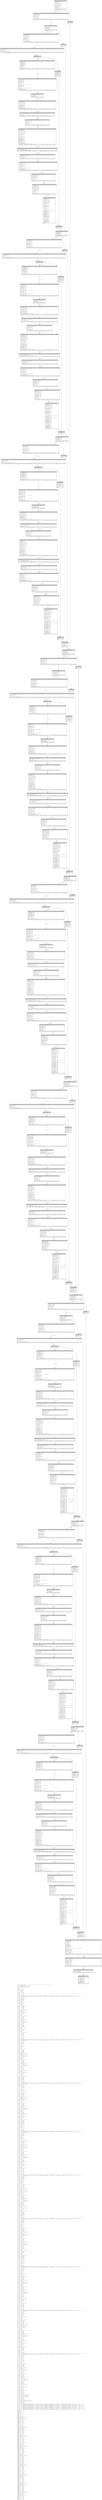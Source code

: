 digraph Mir_0_14524 {
    graph [fontname="Courier, monospace"];
    node [fontname="Courier, monospace"];
    edge [fontname="Courier, monospace"];
    label=<fn U192::overflowing_mul(_1: math::bn::U192, _2: math::bn::U192) -&gt; (math::bn::U192, bool)<br align="left"/>let _3: [u64; 6_usize];<br align="left"/>let _4: &amp;ReErased [u64; 3_usize];<br align="left"/>let _5: &amp;ReErased [u64; 3_usize];<br align="left"/>let mut _6: [u64; 6_usize];<br align="left"/>let _7: ();<br align="left"/>let _8: ();<br align="left"/>let mut _9: bool;<br align="left"/>let mut _10: u64;<br align="left"/>let _11: u64;<br align="left"/>let _12: usize;<br align="left"/>let mut _13: usize;<br align="left"/>let mut _14: bool;<br align="left"/>let _15: ();<br align="left"/>let mut _16: bool;<br align="left"/>let mut _17: bool;<br align="left"/>let mut _18: &amp;ReErased Closure(DefId(0:23742 ~ drift[d311]::math::bn::{impl#133}::overflowing_mul::{closure#0}), [i8, Binder(extern &quot;RustCall&quot; fn((u64, u64)) -&gt; bool, []), ()]);<br align="left"/>let _19: Closure(DefId(0:23742 ~ drift[d311]::math::bn::{impl#133}::overflowing_mul::{closure#0}), [i8, Binder(extern &quot;RustCall&quot; fn((u64, u64)) -&gt; bool, []), ()]);<br align="left"/>let mut _20: (u64, u64);<br align="left"/>let mut _21: u64;<br align="left"/>let _22: usize;<br align="left"/>let mut _23: usize;<br align="left"/>let mut _24: bool;<br align="left"/>let mut _25: u64;<br align="left"/>let _26: u64;<br align="left"/>let _27: usize;<br align="left"/>let mut _28: usize;<br align="left"/>let mut _29: bool;<br align="left"/>let _30: u64;<br align="left"/>let _31: u64;<br align="left"/>let mut _32: (u64, u64);<br align="left"/>let mut _33: u128;<br align="left"/>let mut _34: u128;<br align="left"/>let mut _35: u64;<br align="left"/>let mut _36: u128;<br align="left"/>let mut _37: u64;<br align="left"/>let mut _38: (u128, bool);<br align="left"/>let _39: bool;<br align="left"/>let _40: &amp;ReErased mut u64;<br align="left"/>let _41: usize;<br align="left"/>let mut _42: (usize, bool);<br align="left"/>let mut _43: usize;<br align="left"/>let mut _44: bool;<br align="left"/>let _45: u64;<br align="left"/>let _46: bool;<br align="left"/>let mut _47: (u64, bool);<br align="left"/>let mut _48: u64;<br align="left"/>let mut _49: u64;<br align="left"/>let mut _50: u64;<br align="left"/>let mut _51: u64;<br align="left"/>let _52: &amp;ReErased mut u64;<br align="left"/>let _53: usize;<br align="left"/>let mut _54: usize;<br align="left"/>let mut _55: (usize, bool);<br align="left"/>let mut _56: (usize, bool);<br align="left"/>let mut _57: usize;<br align="left"/>let mut _58: bool;<br align="left"/>let _59: u64;<br align="left"/>let mut _60: u64;<br align="left"/>let mut _61: u64;<br align="left"/>let mut _62: bool;<br align="left"/>let mut _63: (u64, bool);<br align="left"/>let _64: u64;<br align="left"/>let _65: bool;<br align="left"/>let mut _66: (u64, bool);<br align="left"/>let mut _67: u64;<br align="left"/>let mut _68: u64;<br align="left"/>let _69: u64;<br align="left"/>let _70: bool;<br align="left"/>let mut _71: (u64, bool);<br align="left"/>let mut _72: u64;<br align="left"/>let mut _73: u64;<br align="left"/>let mut _74: u64;<br align="left"/>let mut _75: bool;<br align="left"/>let mut _76: bool;<br align="left"/>let mut _77: bool;<br align="left"/>let _78: ();<br align="left"/>let mut _79: bool;<br align="left"/>let mut _80: bool;<br align="left"/>let mut _81: &amp;ReErased Closure(DefId(0:23744 ~ drift[d311]::math::bn::{impl#133}::overflowing_mul::{closure#1}), [i8, Binder(extern &quot;RustCall&quot; fn((u64, u64)) -&gt; bool, []), ()]);<br align="left"/>let _82: Closure(DefId(0:23744 ~ drift[d311]::math::bn::{impl#133}::overflowing_mul::{closure#1}), [i8, Binder(extern &quot;RustCall&quot; fn((u64, u64)) -&gt; bool, []), ()]);<br align="left"/>let mut _83: (u64, u64);<br align="left"/>let mut _84: u64;<br align="left"/>let _85: usize;<br align="left"/>let mut _86: usize;<br align="left"/>let mut _87: bool;<br align="left"/>let mut _88: u64;<br align="left"/>let _89: u64;<br align="left"/>let _90: usize;<br align="left"/>let mut _91: usize;<br align="left"/>let mut _92: bool;<br align="left"/>let _93: u64;<br align="left"/>let _94: u64;<br align="left"/>let mut _95: (u64, u64);<br align="left"/>let mut _96: u128;<br align="left"/>let mut _97: u128;<br align="left"/>let mut _98: u64;<br align="left"/>let mut _99: u128;<br align="left"/>let mut _100: u64;<br align="left"/>let mut _101: (u128, bool);<br align="left"/>let _102: bool;<br align="left"/>let _103: &amp;ReErased mut u64;<br align="left"/>let _104: usize;<br align="left"/>let mut _105: (usize, bool);<br align="left"/>let mut _106: usize;<br align="left"/>let mut _107: bool;<br align="left"/>let _108: u64;<br align="left"/>let _109: bool;<br align="left"/>let mut _110: (u64, bool);<br align="left"/>let mut _111: u64;<br align="left"/>let mut _112: u64;<br align="left"/>let mut _113: u64;<br align="left"/>let mut _114: u64;<br align="left"/>let _115: &amp;ReErased mut u64;<br align="left"/>let _116: usize;<br align="left"/>let mut _117: usize;<br align="left"/>let mut _118: (usize, bool);<br align="left"/>let mut _119: (usize, bool);<br align="left"/>let mut _120: usize;<br align="left"/>let mut _121: bool;<br align="left"/>let _122: u64;<br align="left"/>let mut _123: u64;<br align="left"/>let mut _124: u64;<br align="left"/>let mut _125: bool;<br align="left"/>let mut _126: (u64, bool);<br align="left"/>let _127: u64;<br align="left"/>let _128: bool;<br align="left"/>let mut _129: (u64, bool);<br align="left"/>let mut _130: u64;<br align="left"/>let mut _131: u64;<br align="left"/>let _132: u64;<br align="left"/>let _133: bool;<br align="left"/>let mut _134: (u64, bool);<br align="left"/>let mut _135: u64;<br align="left"/>let mut _136: u64;<br align="left"/>let mut _137: u64;<br align="left"/>let mut _138: bool;<br align="left"/>let mut _139: bool;<br align="left"/>let mut _140: bool;<br align="left"/>let _141: ();<br align="left"/>let mut _142: bool;<br align="left"/>let mut _143: bool;<br align="left"/>let mut _144: &amp;ReErased Closure(DefId(0:23746 ~ drift[d311]::math::bn::{impl#133}::overflowing_mul::{closure#2}), [i8, Binder(extern &quot;RustCall&quot; fn((u64, u64)) -&gt; bool, []), ()]);<br align="left"/>let _145: Closure(DefId(0:23746 ~ drift[d311]::math::bn::{impl#133}::overflowing_mul::{closure#2}), [i8, Binder(extern &quot;RustCall&quot; fn((u64, u64)) -&gt; bool, []), ()]);<br align="left"/>let mut _146: (u64, u64);<br align="left"/>let mut _147: u64;<br align="left"/>let _148: usize;<br align="left"/>let mut _149: usize;<br align="left"/>let mut _150: bool;<br align="left"/>let mut _151: u64;<br align="left"/>let _152: u64;<br align="left"/>let _153: usize;<br align="left"/>let mut _154: usize;<br align="left"/>let mut _155: bool;<br align="left"/>let _156: u64;<br align="left"/>let _157: u64;<br align="left"/>let mut _158: (u64, u64);<br align="left"/>let mut _159: u128;<br align="left"/>let mut _160: u128;<br align="left"/>let mut _161: u64;<br align="left"/>let mut _162: u128;<br align="left"/>let mut _163: u64;<br align="left"/>let mut _164: (u128, bool);<br align="left"/>let _165: bool;<br align="left"/>let _166: &amp;ReErased mut u64;<br align="left"/>let _167: usize;<br align="left"/>let mut _168: (usize, bool);<br align="left"/>let mut _169: usize;<br align="left"/>let mut _170: bool;<br align="left"/>let _171: u64;<br align="left"/>let _172: bool;<br align="left"/>let mut _173: (u64, bool);<br align="left"/>let mut _174: u64;<br align="left"/>let mut _175: u64;<br align="left"/>let mut _176: u64;<br align="left"/>let mut _177: u64;<br align="left"/>let _178: &amp;ReErased mut u64;<br align="left"/>let _179: usize;<br align="left"/>let mut _180: usize;<br align="left"/>let mut _181: (usize, bool);<br align="left"/>let mut _182: (usize, bool);<br align="left"/>let mut _183: usize;<br align="left"/>let mut _184: bool;<br align="left"/>let _185: u64;<br align="left"/>let mut _186: u64;<br align="left"/>let mut _187: u64;<br align="left"/>let mut _188: bool;<br align="left"/>let mut _189: (u64, bool);<br align="left"/>let _190: u64;<br align="left"/>let _191: bool;<br align="left"/>let mut _192: (u64, bool);<br align="left"/>let mut _193: u64;<br align="left"/>let mut _194: u64;<br align="left"/>let _195: u64;<br align="left"/>let _196: bool;<br align="left"/>let mut _197: (u64, bool);<br align="left"/>let mut _198: u64;<br align="left"/>let mut _199: u64;<br align="left"/>let mut _200: u64;<br align="left"/>let mut _201: bool;<br align="left"/>let mut _202: bool;<br align="left"/>let mut _203: bool;<br align="left"/>let _204: ();<br align="left"/>let mut _205: bool;<br align="left"/>let mut _206: u64;<br align="left"/>let _207: u64;<br align="left"/>let _208: usize;<br align="left"/>let mut _209: usize;<br align="left"/>let mut _210: bool;<br align="left"/>let _211: ();<br align="left"/>let mut _212: bool;<br align="left"/>let mut _213: bool;<br align="left"/>let mut _214: &amp;ReErased Closure(DefId(0:23748 ~ drift[d311]::math::bn::{impl#133}::overflowing_mul::{closure#3}), [i8, Binder(extern &quot;RustCall&quot; fn((u64, u64)) -&gt; bool, []), ()]);<br align="left"/>let _215: Closure(DefId(0:23748 ~ drift[d311]::math::bn::{impl#133}::overflowing_mul::{closure#3}), [i8, Binder(extern &quot;RustCall&quot; fn((u64, u64)) -&gt; bool, []), ()]);<br align="left"/>let mut _216: (u64, u64);<br align="left"/>let mut _217: u64;<br align="left"/>let _218: usize;<br align="left"/>let mut _219: usize;<br align="left"/>let mut _220: bool;<br align="left"/>let mut _221: u64;<br align="left"/>let _222: u64;<br align="left"/>let _223: usize;<br align="left"/>let mut _224: usize;<br align="left"/>let mut _225: bool;<br align="left"/>let _226: u64;<br align="left"/>let _227: u64;<br align="left"/>let mut _228: (u64, u64);<br align="left"/>let mut _229: u128;<br align="left"/>let mut _230: u128;<br align="left"/>let mut _231: u64;<br align="left"/>let mut _232: u128;<br align="left"/>let mut _233: u64;<br align="left"/>let mut _234: (u128, bool);<br align="left"/>let _235: bool;<br align="left"/>let _236: &amp;ReErased mut u64;<br align="left"/>let _237: usize;<br align="left"/>let mut _238: (usize, bool);<br align="left"/>let mut _239: usize;<br align="left"/>let mut _240: bool;<br align="left"/>let _241: u64;<br align="left"/>let _242: bool;<br align="left"/>let mut _243: (u64, bool);<br align="left"/>let mut _244: u64;<br align="left"/>let mut _245: u64;<br align="left"/>let mut _246: u64;<br align="left"/>let mut _247: u64;<br align="left"/>let _248: &amp;ReErased mut u64;<br align="left"/>let _249: usize;<br align="left"/>let mut _250: usize;<br align="left"/>let mut _251: (usize, bool);<br align="left"/>let mut _252: (usize, bool);<br align="left"/>let mut _253: usize;<br align="left"/>let mut _254: bool;<br align="left"/>let _255: u64;<br align="left"/>let mut _256: u64;<br align="left"/>let mut _257: u64;<br align="left"/>let mut _258: bool;<br align="left"/>let mut _259: (u64, bool);<br align="left"/>let _260: u64;<br align="left"/>let _261: bool;<br align="left"/>let mut _262: (u64, bool);<br align="left"/>let mut _263: u64;<br align="left"/>let mut _264: u64;<br align="left"/>let _265: u64;<br align="left"/>let _266: bool;<br align="left"/>let mut _267: (u64, bool);<br align="left"/>let mut _268: u64;<br align="left"/>let mut _269: u64;<br align="left"/>let mut _270: u64;<br align="left"/>let mut _271: bool;<br align="left"/>let mut _272: bool;<br align="left"/>let mut _273: bool;<br align="left"/>let _274: ();<br align="left"/>let mut _275: bool;<br align="left"/>let mut _276: bool;<br align="left"/>let mut _277: &amp;ReErased Closure(DefId(0:23750 ~ drift[d311]::math::bn::{impl#133}::overflowing_mul::{closure#4}), [i8, Binder(extern &quot;RustCall&quot; fn((u64, u64)) -&gt; bool, []), ()]);<br align="left"/>let _278: Closure(DefId(0:23750 ~ drift[d311]::math::bn::{impl#133}::overflowing_mul::{closure#4}), [i8, Binder(extern &quot;RustCall&quot; fn((u64, u64)) -&gt; bool, []), ()]);<br align="left"/>let mut _279: (u64, u64);<br align="left"/>let mut _280: u64;<br align="left"/>let _281: usize;<br align="left"/>let mut _282: usize;<br align="left"/>let mut _283: bool;<br align="left"/>let mut _284: u64;<br align="left"/>let _285: u64;<br align="left"/>let _286: usize;<br align="left"/>let mut _287: usize;<br align="left"/>let mut _288: bool;<br align="left"/>let _289: u64;<br align="left"/>let _290: u64;<br align="left"/>let mut _291: (u64, u64);<br align="left"/>let mut _292: u128;<br align="left"/>let mut _293: u128;<br align="left"/>let mut _294: u64;<br align="left"/>let mut _295: u128;<br align="left"/>let mut _296: u64;<br align="left"/>let mut _297: (u128, bool);<br align="left"/>let _298: bool;<br align="left"/>let _299: &amp;ReErased mut u64;<br align="left"/>let _300: usize;<br align="left"/>let mut _301: (usize, bool);<br align="left"/>let mut _302: usize;<br align="left"/>let mut _303: bool;<br align="left"/>let _304: u64;<br align="left"/>let _305: bool;<br align="left"/>let mut _306: (u64, bool);<br align="left"/>let mut _307: u64;<br align="left"/>let mut _308: u64;<br align="left"/>let mut _309: u64;<br align="left"/>let mut _310: u64;<br align="left"/>let _311: &amp;ReErased mut u64;<br align="left"/>let _312: usize;<br align="left"/>let mut _313: usize;<br align="left"/>let mut _314: (usize, bool);<br align="left"/>let mut _315: (usize, bool);<br align="left"/>let mut _316: usize;<br align="left"/>let mut _317: bool;<br align="left"/>let _318: u64;<br align="left"/>let mut _319: u64;<br align="left"/>let mut _320: u64;<br align="left"/>let mut _321: bool;<br align="left"/>let mut _322: (u64, bool);<br align="left"/>let _323: u64;<br align="left"/>let _324: bool;<br align="left"/>let mut _325: (u64, bool);<br align="left"/>let mut _326: u64;<br align="left"/>let mut _327: u64;<br align="left"/>let _328: u64;<br align="left"/>let _329: bool;<br align="left"/>let mut _330: (u64, bool);<br align="left"/>let mut _331: u64;<br align="left"/>let mut _332: u64;<br align="left"/>let mut _333: u64;<br align="left"/>let mut _334: bool;<br align="left"/>let mut _335: bool;<br align="left"/>let mut _336: bool;<br align="left"/>let _337: ();<br align="left"/>let mut _338: bool;<br align="left"/>let mut _339: bool;<br align="left"/>let mut _340: &amp;ReErased Closure(DefId(0:23752 ~ drift[d311]::math::bn::{impl#133}::overflowing_mul::{closure#5}), [i8, Binder(extern &quot;RustCall&quot; fn((u64, u64)) -&gt; bool, []), ()]);<br align="left"/>let _341: Closure(DefId(0:23752 ~ drift[d311]::math::bn::{impl#133}::overflowing_mul::{closure#5}), [i8, Binder(extern &quot;RustCall&quot; fn((u64, u64)) -&gt; bool, []), ()]);<br align="left"/>let mut _342: (u64, u64);<br align="left"/>let mut _343: u64;<br align="left"/>let _344: usize;<br align="left"/>let mut _345: usize;<br align="left"/>let mut _346: bool;<br align="left"/>let mut _347: u64;<br align="left"/>let _348: u64;<br align="left"/>let _349: usize;<br align="left"/>let mut _350: usize;<br align="left"/>let mut _351: bool;<br align="left"/>let _352: u64;<br align="left"/>let _353: u64;<br align="left"/>let mut _354: (u64, u64);<br align="left"/>let mut _355: u128;<br align="left"/>let mut _356: u128;<br align="left"/>let mut _357: u64;<br align="left"/>let mut _358: u128;<br align="left"/>let mut _359: u64;<br align="left"/>let mut _360: (u128, bool);<br align="left"/>let _361: bool;<br align="left"/>let _362: &amp;ReErased mut u64;<br align="left"/>let _363: usize;<br align="left"/>let mut _364: (usize, bool);<br align="left"/>let mut _365: usize;<br align="left"/>let mut _366: bool;<br align="left"/>let _367: u64;<br align="left"/>let _368: bool;<br align="left"/>let mut _369: (u64, bool);<br align="left"/>let mut _370: u64;<br align="left"/>let mut _371: u64;<br align="left"/>let mut _372: u64;<br align="left"/>let mut _373: u64;<br align="left"/>let _374: &amp;ReErased mut u64;<br align="left"/>let _375: usize;<br align="left"/>let mut _376: usize;<br align="left"/>let mut _377: (usize, bool);<br align="left"/>let mut _378: (usize, bool);<br align="left"/>let mut _379: usize;<br align="left"/>let mut _380: bool;<br align="left"/>let _381: u64;<br align="left"/>let mut _382: u64;<br align="left"/>let mut _383: u64;<br align="left"/>let mut _384: bool;<br align="left"/>let mut _385: (u64, bool);<br align="left"/>let _386: u64;<br align="left"/>let _387: bool;<br align="left"/>let mut _388: (u64, bool);<br align="left"/>let mut _389: u64;<br align="left"/>let mut _390: u64;<br align="left"/>let _391: u64;<br align="left"/>let _392: bool;<br align="left"/>let mut _393: (u64, bool);<br align="left"/>let mut _394: u64;<br align="left"/>let mut _395: u64;<br align="left"/>let mut _396: u64;<br align="left"/>let mut _397: bool;<br align="left"/>let mut _398: bool;<br align="left"/>let mut _399: bool;<br align="left"/>let _400: ();<br align="left"/>let mut _401: bool;<br align="left"/>let mut _402: u64;<br align="left"/>let _403: u64;<br align="left"/>let _404: usize;<br align="left"/>let mut _405: usize;<br align="left"/>let mut _406: bool;<br align="left"/>let _407: ();<br align="left"/>let mut _408: bool;<br align="left"/>let mut _409: bool;<br align="left"/>let mut _410: &amp;ReErased Closure(DefId(0:23754 ~ drift[d311]::math::bn::{impl#133}::overflowing_mul::{closure#6}), [i8, Binder(extern &quot;RustCall&quot; fn((u64, u64)) -&gt; bool, []), ()]);<br align="left"/>let _411: Closure(DefId(0:23754 ~ drift[d311]::math::bn::{impl#133}::overflowing_mul::{closure#6}), [i8, Binder(extern &quot;RustCall&quot; fn((u64, u64)) -&gt; bool, []), ()]);<br align="left"/>let mut _412: (u64, u64);<br align="left"/>let mut _413: u64;<br align="left"/>let _414: usize;<br align="left"/>let mut _415: usize;<br align="left"/>let mut _416: bool;<br align="left"/>let mut _417: u64;<br align="left"/>let _418: u64;<br align="left"/>let _419: usize;<br align="left"/>let mut _420: usize;<br align="left"/>let mut _421: bool;<br align="left"/>let _422: u64;<br align="left"/>let _423: u64;<br align="left"/>let mut _424: (u64, u64);<br align="left"/>let mut _425: u128;<br align="left"/>let mut _426: u128;<br align="left"/>let mut _427: u64;<br align="left"/>let mut _428: u128;<br align="left"/>let mut _429: u64;<br align="left"/>let mut _430: (u128, bool);<br align="left"/>let _431: bool;<br align="left"/>let _432: &amp;ReErased mut u64;<br align="left"/>let _433: usize;<br align="left"/>let mut _434: (usize, bool);<br align="left"/>let mut _435: usize;<br align="left"/>let mut _436: bool;<br align="left"/>let _437: u64;<br align="left"/>let _438: bool;<br align="left"/>let mut _439: (u64, bool);<br align="left"/>let mut _440: u64;<br align="left"/>let mut _441: u64;<br align="left"/>let mut _442: u64;<br align="left"/>let mut _443: u64;<br align="left"/>let _444: &amp;ReErased mut u64;<br align="left"/>let _445: usize;<br align="left"/>let mut _446: usize;<br align="left"/>let mut _447: (usize, bool);<br align="left"/>let mut _448: (usize, bool);<br align="left"/>let mut _449: usize;<br align="left"/>let mut _450: bool;<br align="left"/>let _451: u64;<br align="left"/>let mut _452: u64;<br align="left"/>let mut _453: u64;<br align="left"/>let mut _454: bool;<br align="left"/>let mut _455: (u64, bool);<br align="left"/>let _456: u64;<br align="left"/>let _457: bool;<br align="left"/>let mut _458: (u64, bool);<br align="left"/>let mut _459: u64;<br align="left"/>let mut _460: u64;<br align="left"/>let _461: u64;<br align="left"/>let _462: bool;<br align="left"/>let mut _463: (u64, bool);<br align="left"/>let mut _464: u64;<br align="left"/>let mut _465: u64;<br align="left"/>let mut _466: u64;<br align="left"/>let mut _467: bool;<br align="left"/>let mut _468: bool;<br align="left"/>let mut _469: bool;<br align="left"/>let _470: ();<br align="left"/>let mut _471: bool;<br align="left"/>let mut _472: bool;<br align="left"/>let mut _473: &amp;ReErased Closure(DefId(0:23756 ~ drift[d311]::math::bn::{impl#133}::overflowing_mul::{closure#7}), [i8, Binder(extern &quot;RustCall&quot; fn((u64, u64)) -&gt; bool, []), ()]);<br align="left"/>let _474: Closure(DefId(0:23756 ~ drift[d311]::math::bn::{impl#133}::overflowing_mul::{closure#7}), [i8, Binder(extern &quot;RustCall&quot; fn((u64, u64)) -&gt; bool, []), ()]);<br align="left"/>let mut _475: (u64, u64);<br align="left"/>let mut _476: u64;<br align="left"/>let _477: usize;<br align="left"/>let mut _478: usize;<br align="left"/>let mut _479: bool;<br align="left"/>let mut _480: u64;<br align="left"/>let _481: u64;<br align="left"/>let _482: usize;<br align="left"/>let mut _483: usize;<br align="left"/>let mut _484: bool;<br align="left"/>let _485: u64;<br align="left"/>let _486: u64;<br align="left"/>let mut _487: (u64, u64);<br align="left"/>let mut _488: u128;<br align="left"/>let mut _489: u128;<br align="left"/>let mut _490: u64;<br align="left"/>let mut _491: u128;<br align="left"/>let mut _492: u64;<br align="left"/>let mut _493: (u128, bool);<br align="left"/>let _494: bool;<br align="left"/>let _495: &amp;ReErased mut u64;<br align="left"/>let _496: usize;<br align="left"/>let mut _497: (usize, bool);<br align="left"/>let mut _498: usize;<br align="left"/>let mut _499: bool;<br align="left"/>let _500: u64;<br align="left"/>let _501: bool;<br align="left"/>let mut _502: (u64, bool);<br align="left"/>let mut _503: u64;<br align="left"/>let mut _504: u64;<br align="left"/>let mut _505: u64;<br align="left"/>let mut _506: u64;<br align="left"/>let _507: &amp;ReErased mut u64;<br align="left"/>let _508: usize;<br align="left"/>let mut _509: usize;<br align="left"/>let mut _510: (usize, bool);<br align="left"/>let mut _511: (usize, bool);<br align="left"/>let mut _512: usize;<br align="left"/>let mut _513: bool;<br align="left"/>let _514: u64;<br align="left"/>let mut _515: u64;<br align="left"/>let mut _516: u64;<br align="left"/>let mut _517: bool;<br align="left"/>let mut _518: (u64, bool);<br align="left"/>let _519: u64;<br align="left"/>let _520: bool;<br align="left"/>let mut _521: (u64, bool);<br align="left"/>let mut _522: u64;<br align="left"/>let mut _523: u64;<br align="left"/>let _524: u64;<br align="left"/>let _525: bool;<br align="left"/>let mut _526: (u64, bool);<br align="left"/>let mut _527: u64;<br align="left"/>let mut _528: u64;<br align="left"/>let mut _529: u64;<br align="left"/>let mut _530: bool;<br align="left"/>let mut _531: bool;<br align="left"/>let mut _532: bool;<br align="left"/>let _533: ();<br align="left"/>let mut _534: bool;<br align="left"/>let mut _535: bool;<br align="left"/>let mut _536: &amp;ReErased Closure(DefId(0:23758 ~ drift[d311]::math::bn::{impl#133}::overflowing_mul::{closure#8}), [i8, Binder(extern &quot;RustCall&quot; fn((u64, u64)) -&gt; bool, []), ()]);<br align="left"/>let _537: Closure(DefId(0:23758 ~ drift[d311]::math::bn::{impl#133}::overflowing_mul::{closure#8}), [i8, Binder(extern &quot;RustCall&quot; fn((u64, u64)) -&gt; bool, []), ()]);<br align="left"/>let mut _538: (u64, u64);<br align="left"/>let mut _539: u64;<br align="left"/>let _540: usize;<br align="left"/>let mut _541: usize;<br align="left"/>let mut _542: bool;<br align="left"/>let mut _543: u64;<br align="left"/>let _544: u64;<br align="left"/>let _545: usize;<br align="left"/>let mut _546: usize;<br align="left"/>let mut _547: bool;<br align="left"/>let _548: u64;<br align="left"/>let _549: u64;<br align="left"/>let mut _550: (u64, u64);<br align="left"/>let mut _551: u128;<br align="left"/>let mut _552: u128;<br align="left"/>let mut _553: u64;<br align="left"/>let mut _554: u128;<br align="left"/>let mut _555: u64;<br align="left"/>let mut _556: (u128, bool);<br align="left"/>let _557: bool;<br align="left"/>let _558: &amp;ReErased mut u64;<br align="left"/>let _559: usize;<br align="left"/>let mut _560: (usize, bool);<br align="left"/>let mut _561: usize;<br align="left"/>let mut _562: bool;<br align="left"/>let _563: u64;<br align="left"/>let _564: bool;<br align="left"/>let mut _565: (u64, bool);<br align="left"/>let mut _566: u64;<br align="left"/>let mut _567: u64;<br align="left"/>let mut _568: u64;<br align="left"/>let mut _569: u64;<br align="left"/>let _570: &amp;ReErased mut u64;<br align="left"/>let _571: usize;<br align="left"/>let mut _572: usize;<br align="left"/>let mut _573: (usize, bool);<br align="left"/>let mut _574: (usize, bool);<br align="left"/>let mut _575: usize;<br align="left"/>let mut _576: bool;<br align="left"/>let _577: u64;<br align="left"/>let mut _578: u64;<br align="left"/>let mut _579: u64;<br align="left"/>let mut _580: bool;<br align="left"/>let mut _581: (u64, bool);<br align="left"/>let _582: u64;<br align="left"/>let _583: bool;<br align="left"/>let mut _584: (u64, bool);<br align="left"/>let mut _585: u64;<br align="left"/>let mut _586: u64;<br align="left"/>let _587: u64;<br align="left"/>let _588: bool;<br align="left"/>let mut _589: (u64, bool);<br align="left"/>let mut _590: u64;<br align="left"/>let mut _591: u64;<br align="left"/>let mut _592: u64;<br align="left"/>let mut _593: bool;<br align="left"/>let mut _594: bool;<br align="left"/>let mut _595: bool;<br align="left"/>let _596: [[u64; 3_usize]; 2_usize];<br align="left"/>let mut _597: [u64; 6_usize];<br align="left"/>let mut _598: math::bn::U192;<br align="left"/>let mut _599: [u64; 3_usize];<br align="left"/>let _600: usize;<br align="left"/>let mut _601: usize;<br align="left"/>let mut _602: bool;<br align="left"/>let mut _603: bool;<br align="left"/>let mut _604: &amp;ReErased [u64; 3_usize];<br align="left"/>let _605: &amp;ReErased [u64; 3_usize];<br align="left"/>let _606: usize;<br align="left"/>let mut _607: usize;<br align="left"/>let mut _608: bool;<br align="left"/>let mut _609: &amp;ReErased Closure(DefId(0:23758 ~ drift[d311]::math::bn::{impl#133}::overflowing_mul::{closure#8}), [i8, Binder(extern &quot;RustCall&quot; fn((u64, u64)) -&gt; bool, []), ()]);<br align="left"/>let mut _610: &amp;ReErased Closure(DefId(0:23756 ~ drift[d311]::math::bn::{impl#133}::overflowing_mul::{closure#7}), [i8, Binder(extern &quot;RustCall&quot; fn((u64, u64)) -&gt; bool, []), ()]);<br align="left"/>let mut _611: &amp;ReErased Closure(DefId(0:23754 ~ drift[d311]::math::bn::{impl#133}::overflowing_mul::{closure#6}), [i8, Binder(extern &quot;RustCall&quot; fn((u64, u64)) -&gt; bool, []), ()]);<br align="left"/>let mut _612: &amp;ReErased Closure(DefId(0:23752 ~ drift[d311]::math::bn::{impl#133}::overflowing_mul::{closure#5}), [i8, Binder(extern &quot;RustCall&quot; fn((u64, u64)) -&gt; bool, []), ()]);<br align="left"/>let mut _613: &amp;ReErased Closure(DefId(0:23750 ~ drift[d311]::math::bn::{impl#133}::overflowing_mul::{closure#4}), [i8, Binder(extern &quot;RustCall&quot; fn((u64, u64)) -&gt; bool, []), ()]);<br align="left"/>let mut _614: &amp;ReErased Closure(DefId(0:23748 ~ drift[d311]::math::bn::{impl#133}::overflowing_mul::{closure#3}), [i8, Binder(extern &quot;RustCall&quot; fn((u64, u64)) -&gt; bool, []), ()]);<br align="left"/>let mut _615: &amp;ReErased Closure(DefId(0:23746 ~ drift[d311]::math::bn::{impl#133}::overflowing_mul::{closure#2}), [i8, Binder(extern &quot;RustCall&quot; fn((u64, u64)) -&gt; bool, []), ()]);<br align="left"/>let mut _616: &amp;ReErased Closure(DefId(0:23744 ~ drift[d311]::math::bn::{impl#133}::overflowing_mul::{closure#1}), [i8, Binder(extern &quot;RustCall&quot; fn((u64, u64)) -&gt; bool, []), ()]);<br align="left"/>let mut _617: &amp;ReErased Closure(DefId(0:23742 ~ drift[d311]::math::bn::{impl#133}::overflowing_mul::{closure#0}), [i8, Binder(extern &quot;RustCall&quot; fn((u64, u64)) -&gt; bool, []), ()]);<br align="left"/>debug self =&gt; _1;<br align="left"/>debug other =&gt; _2;<br align="left"/>debug ret =&gt; _3;<br align="left"/>debug me =&gt; _4;<br align="left"/>debug you =&gt; _5;<br align="left"/>debug ret =&gt; _6;<br align="left"/>debug carry =&gt; _10;<br align="left"/>debug b =&gt; _11;<br align="left"/>debug a =&gt; _26;<br align="left"/>debug hi =&gt; _30;<br align="left"/>debug low =&gt; _31;<br align="left"/>debug overflow =&gt; _39;<br align="left"/>debug existing_low =&gt; _40;<br align="left"/>debug low =&gt; _45;<br align="left"/>debug o =&gt; _46;<br align="left"/>debug existing_hi =&gt; _52;<br align="left"/>debug hi =&gt; _59;<br align="left"/>debug hi =&gt; _64;<br align="left"/>debug o0 =&gt; _65;<br align="left"/>debug hi =&gt; _69;<br align="left"/>debug o1 =&gt; _70;<br align="left"/>debug a =&gt; _89;<br align="left"/>debug hi =&gt; _93;<br align="left"/>debug low =&gt; _94;<br align="left"/>debug overflow =&gt; _102;<br align="left"/>debug existing_low =&gt; _103;<br align="left"/>debug low =&gt; _108;<br align="left"/>debug o =&gt; _109;<br align="left"/>debug existing_hi =&gt; _115;<br align="left"/>debug hi =&gt; _122;<br align="left"/>debug hi =&gt; _127;<br align="left"/>debug o0 =&gt; _128;<br align="left"/>debug hi =&gt; _132;<br align="left"/>debug o1 =&gt; _133;<br align="left"/>debug a =&gt; _152;<br align="left"/>debug hi =&gt; _156;<br align="left"/>debug low =&gt; _157;<br align="left"/>debug overflow =&gt; _165;<br align="left"/>debug existing_low =&gt; _166;<br align="left"/>debug low =&gt; _171;<br align="left"/>debug o =&gt; _172;<br align="left"/>debug existing_hi =&gt; _178;<br align="left"/>debug hi =&gt; _185;<br align="left"/>debug hi =&gt; _190;<br align="left"/>debug o0 =&gt; _191;<br align="left"/>debug hi =&gt; _195;<br align="left"/>debug o1 =&gt; _196;<br align="left"/>debug carry =&gt; _206;<br align="left"/>debug b =&gt; _207;<br align="left"/>debug a =&gt; _222;<br align="left"/>debug hi =&gt; _226;<br align="left"/>debug low =&gt; _227;<br align="left"/>debug overflow =&gt; _235;<br align="left"/>debug existing_low =&gt; _236;<br align="left"/>debug low =&gt; _241;<br align="left"/>debug o =&gt; _242;<br align="left"/>debug existing_hi =&gt; _248;<br align="left"/>debug hi =&gt; _255;<br align="left"/>debug hi =&gt; _260;<br align="left"/>debug o0 =&gt; _261;<br align="left"/>debug hi =&gt; _265;<br align="left"/>debug o1 =&gt; _266;<br align="left"/>debug a =&gt; _285;<br align="left"/>debug hi =&gt; _289;<br align="left"/>debug low =&gt; _290;<br align="left"/>debug overflow =&gt; _298;<br align="left"/>debug existing_low =&gt; _299;<br align="left"/>debug low =&gt; _304;<br align="left"/>debug o =&gt; _305;<br align="left"/>debug existing_hi =&gt; _311;<br align="left"/>debug hi =&gt; _318;<br align="left"/>debug hi =&gt; _323;<br align="left"/>debug o0 =&gt; _324;<br align="left"/>debug hi =&gt; _328;<br align="left"/>debug o1 =&gt; _329;<br align="left"/>debug a =&gt; _348;<br align="left"/>debug hi =&gt; _352;<br align="left"/>debug low =&gt; _353;<br align="left"/>debug overflow =&gt; _361;<br align="left"/>debug existing_low =&gt; _362;<br align="left"/>debug low =&gt; _367;<br align="left"/>debug o =&gt; _368;<br align="left"/>debug existing_hi =&gt; _374;<br align="left"/>debug hi =&gt; _381;<br align="left"/>debug hi =&gt; _386;<br align="left"/>debug o0 =&gt; _387;<br align="left"/>debug hi =&gt; _391;<br align="left"/>debug o1 =&gt; _392;<br align="left"/>debug carry =&gt; _402;<br align="left"/>debug b =&gt; _403;<br align="left"/>debug a =&gt; _418;<br align="left"/>debug hi =&gt; _422;<br align="left"/>debug low =&gt; _423;<br align="left"/>debug overflow =&gt; _431;<br align="left"/>debug existing_low =&gt; _432;<br align="left"/>debug low =&gt; _437;<br align="left"/>debug o =&gt; _438;<br align="left"/>debug existing_hi =&gt; _444;<br align="left"/>debug hi =&gt; _451;<br align="left"/>debug hi =&gt; _456;<br align="left"/>debug o0 =&gt; _457;<br align="left"/>debug hi =&gt; _461;<br align="left"/>debug o1 =&gt; _462;<br align="left"/>debug a =&gt; _481;<br align="left"/>debug hi =&gt; _485;<br align="left"/>debug low =&gt; _486;<br align="left"/>debug overflow =&gt; _494;<br align="left"/>debug existing_low =&gt; _495;<br align="left"/>debug low =&gt; _500;<br align="left"/>debug o =&gt; _501;<br align="left"/>debug existing_hi =&gt; _507;<br align="left"/>debug hi =&gt; _514;<br align="left"/>debug hi =&gt; _519;<br align="left"/>debug o0 =&gt; _520;<br align="left"/>debug hi =&gt; _524;<br align="left"/>debug o1 =&gt; _525;<br align="left"/>debug a =&gt; _544;<br align="left"/>debug hi =&gt; _548;<br align="left"/>debug low =&gt; _549;<br align="left"/>debug overflow =&gt; _557;<br align="left"/>debug existing_low =&gt; _558;<br align="left"/>debug low =&gt; _563;<br align="left"/>debug o =&gt; _564;<br align="left"/>debug existing_hi =&gt; _570;<br align="left"/>debug hi =&gt; _577;<br align="left"/>debug hi =&gt; _582;<br align="left"/>debug o0 =&gt; _583;<br align="left"/>debug hi =&gt; _587;<br align="left"/>debug o1 =&gt; _588;<br align="left"/>debug ret =&gt; _596;<br align="left"/>>;
    bb0__0_14524 [shape="none", label=<<table border="0" cellborder="1" cellspacing="0"><tr><td bgcolor="gray" align="center" colspan="1">0</td></tr><tr><td align="left" balign="left">StorageLive(_3)<br/>StorageLive(_4)<br/>_4 = &amp;(_1.0: [u64; 3])<br/>StorageLive(_5)<br/>_5 = &amp;(_2.0: [u64; 3])<br/>StorageLive(_6)<br/>_6 = [const 0_u64; 6]<br/>StorageLive(_7)<br/>StorageLive(_8)<br/>StorageLive(_9)<br/>_9 = Ge(const _, const 0_usize)<br/></td></tr><tr><td align="left">switchInt(move _9)</td></tr></table>>];
    bb1__0_14524 [shape="none", label=<<table border="0" cellborder="1" cellspacing="0"><tr><td bgcolor="gray" align="center" colspan="1">1</td></tr><tr><td align="left" balign="left">StorageLive(_10)<br/>_10 = const 0_u64<br/>StorageLive(_11)<br/>StorageLive(_12)<br/>_12 = const _<br/>_13 = Len((*_5))<br/>_14 = Lt(_12, _13)<br/></td></tr><tr><td align="left">assert(move _14, &quot;index out of bounds: the length is {} but the index is {}&quot;, move _13, _12)</td></tr></table>>];
    bb2__0_14524 [shape="none", label=<<table border="0" cellborder="1" cellspacing="0"><tr><td bgcolor="gray" align="center" colspan="1">2</td></tr><tr><td align="left" balign="left">_11 = (*_5)[_12]<br/>StorageDead(_12)<br/>StorageLive(_15)<br/>StorageLive(_16)<br/>_16 = Ge(const _, const 0_usize)<br/></td></tr><tr><td align="left">switchInt(move _16)</td></tr></table>>];
    bb3__0_14524 [shape="none", label=<<table border="0" cellborder="1" cellspacing="0"><tr><td bgcolor="gray" align="center" colspan="1">3</td></tr><tr><td align="left" balign="left">StorageLive(_17)<br/>StorageLive(_18)<br/>_617 = const _<br/>_18 = &amp;(*_617)<br/>StorageLive(_20)<br/>StorageLive(_21)<br/>StorageLive(_22)<br/>_22 = const _<br/>_23 = Len((*_4))<br/>_24 = Lt(_22, _23)<br/></td></tr><tr><td align="left">assert(move _24, &quot;index out of bounds: the length is {} but the index is {}&quot;, move _23, _22)</td></tr></table>>];
    bb4__0_14524 [shape="none", label=<<table border="0" cellborder="1" cellspacing="0"><tr><td bgcolor="gray" align="center" colspan="1">4</td></tr><tr><td align="left" balign="left">_21 = (*_4)[_22]<br/>StorageLive(_25)<br/>_25 = _10<br/>_20 = (move _21, move _25)<br/></td></tr><tr><td align="left">_17 = &lt;{closure@/home/bitnami/.cargo/registry/src/index.crates.io-6f17d22bba15001f/uint-0.9.1/src/uint.rs:270:67: 270:73} as Fn&lt;(u64, u64)&gt;&gt;::call(move _18, move _20)</td></tr></table>>];
    bb5__0_14524 [shape="none", label=<<table border="0" cellborder="1" cellspacing="0"><tr><td bgcolor="gray" align="center" colspan="1">5</td></tr><tr><td align="left">switchInt(move _17)</td></tr></table>>];
    bb6__0_14524 [shape="none", label=<<table border="0" cellborder="1" cellspacing="0"><tr><td bgcolor="gray" align="center" colspan="1">6</td></tr><tr><td align="left" balign="left">StorageDead(_25)<br/>StorageDead(_22)<br/>StorageDead(_21)<br/>StorageDead(_20)<br/>StorageDead(_18)<br/>StorageLive(_26)<br/>StorageLive(_27)<br/>_27 = const _<br/>_28 = Len((*_4))<br/>_29 = Lt(_27, _28)<br/></td></tr><tr><td align="left">assert(move _29, &quot;index out of bounds: the length is {} but the index is {}&quot;, move _28, _27)</td></tr></table>>];
    bb7__0_14524 [shape="none", label=<<table border="0" cellborder="1" cellspacing="0"><tr><td bgcolor="gray" align="center" colspan="1">7</td></tr><tr><td align="left" balign="left">_26 = (*_4)[_27]<br/>StorageDead(_27)<br/>StorageLive(_32)<br/>StorageLive(_33)<br/>StorageLive(_34)<br/>StorageLive(_35)<br/>_35 = _26<br/>_34 = move _35 as u128 (IntToInt)<br/>StorageDead(_35)<br/>StorageLive(_36)<br/>StorageLive(_37)<br/>_37 = _11<br/>_36 = move _37 as u128 (IntToInt)<br/>StorageDead(_37)<br/>_38 = CheckedMul(_34, _36)<br/></td></tr><tr><td align="left">assert(!move (_38.1: bool), &quot;attempt to compute `{} * {}`, which would overflow&quot;, move _34, move _36)</td></tr></table>>];
    bb8__0_14524 [shape="none", label=<<table border="0" cellborder="1" cellspacing="0"><tr><td bgcolor="gray" align="center" colspan="1">8</td></tr><tr><td align="left" balign="left">_33 = move (_38.0: u128)<br/>StorageDead(_36)<br/>StorageDead(_34)<br/></td></tr><tr><td align="left">_32 = U192::split_u128(move _33)</td></tr></table>>];
    bb9__0_14524 [shape="none", label=<<table border="0" cellborder="1" cellspacing="0"><tr><td bgcolor="gray" align="center" colspan="1">9</td></tr><tr><td align="left" balign="left">StorageDead(_33)<br/>StorageLive(_30)<br/>_30 = (_32.0: u64)<br/>StorageLive(_31)<br/>_31 = (_32.1: u64)<br/>StorageDead(_32)<br/>StorageLive(_39)<br/>StorageLive(_40)<br/>StorageLive(_41)<br/>_42 = CheckedAdd(const _, const _)<br/></td></tr><tr><td align="left">assert(!move (_42.1: bool), &quot;attempt to compute `{} + {}`, which would overflow&quot;, const _, const _)</td></tr></table>>];
    bb10__0_14524 [shape="none", label=<<table border="0" cellborder="1" cellspacing="0"><tr><td bgcolor="gray" align="center" colspan="1">10</td></tr><tr><td align="left" balign="left">_41 = move (_42.0: usize)<br/>_43 = Len(_6)<br/>_44 = Lt(_41, _43)<br/></td></tr><tr><td align="left">assert(move _44, &quot;index out of bounds: the length is {} but the index is {}&quot;, move _43, _41)</td></tr></table>>];
    bb11__0_14524 [shape="none", label=<<table border="0" cellborder="1" cellspacing="0"><tr><td bgcolor="gray" align="center" colspan="1">11</td></tr><tr><td align="left" balign="left">_40 = &amp;mut _6[_41]<br/>StorageLive(_47)<br/>StorageLive(_48)<br/>_48 = _31<br/>StorageLive(_49)<br/>_49 = (*_40)<br/></td></tr><tr><td align="left">_47 = core::num::&lt;impl u64&gt;::overflowing_add(move _48, move _49)</td></tr></table>>];
    bb12__0_14524 [shape="none", label=<<table border="0" cellborder="1" cellspacing="0"><tr><td bgcolor="gray" align="center" colspan="1">12</td></tr><tr><td align="left" balign="left">StorageDead(_49)<br/>StorageDead(_48)<br/>StorageLive(_45)<br/>_45 = (_47.0: u64)<br/>StorageLive(_46)<br/>_46 = (_47.1: bool)<br/>StorageDead(_47)<br/>StorageLive(_50)<br/>_50 = _45<br/>(*_40) = move _50<br/>StorageDead(_50)<br/>_39 = _46<br/>StorageDead(_46)<br/>StorageDead(_45)<br/>StorageDead(_41)<br/>StorageDead(_40)<br/>StorageLive(_51)<br/>StorageLive(_52)<br/>StorageLive(_53)<br/>StorageLive(_54)<br/>_55 = CheckedAdd(const _, const _)<br/></td></tr><tr><td align="left">assert(!move (_55.1: bool), &quot;attempt to compute `{} + {}`, which would overflow&quot;, const _, const _)</td></tr></table>>];
    bb13__0_14524 [shape="none", label=<<table border="0" cellborder="1" cellspacing="0"><tr><td bgcolor="gray" align="center" colspan="1">13</td></tr><tr><td align="left" balign="left">_54 = move (_55.0: usize)<br/>_56 = CheckedAdd(_54, const 1_usize)<br/></td></tr><tr><td align="left">assert(!move (_56.1: bool), &quot;attempt to compute `{} + {}`, which would overflow&quot;, move _54, const 1_usize)</td></tr></table>>];
    bb14__0_14524 [shape="none", label=<<table border="0" cellborder="1" cellspacing="0"><tr><td bgcolor="gray" align="center" colspan="1">14</td></tr><tr><td align="left" balign="left">_53 = move (_56.0: usize)<br/>StorageDead(_54)<br/>_57 = Len(_6)<br/>_58 = Lt(_53, _57)<br/></td></tr><tr><td align="left">assert(move _58, &quot;index out of bounds: the length is {} but the index is {}&quot;, move _57, _53)</td></tr></table>>];
    bb15__0_14524 [shape="none", label=<<table border="0" cellborder="1" cellspacing="0"><tr><td bgcolor="gray" align="center" colspan="1">15</td></tr><tr><td align="left" balign="left">_52 = &amp;mut _6[_53]<br/>StorageLive(_59)<br/>StorageLive(_60)<br/>_60 = _30<br/>StorageLive(_61)<br/>StorageLive(_62)<br/>_62 = _39<br/>_61 = move _62 as u64 (IntToInt)<br/>StorageDead(_62)<br/>_63 = CheckedAdd(_60, _61)<br/></td></tr><tr><td align="left">assert(!move (_63.1: bool), &quot;attempt to compute `{} + {}`, which would overflow&quot;, move _60, move _61)</td></tr></table>>];
    bb16__0_14524 [shape="none", label=<<table border="0" cellborder="1" cellspacing="0"><tr><td bgcolor="gray" align="center" colspan="1">16</td></tr><tr><td align="left" balign="left">_59 = move (_63.0: u64)<br/>StorageDead(_61)<br/>StorageDead(_60)<br/>StorageLive(_66)<br/>StorageLive(_67)<br/>_67 = _59<br/>StorageLive(_68)<br/>_68 = _10<br/></td></tr><tr><td align="left">_66 = core::num::&lt;impl u64&gt;::overflowing_add(move _67, move _68)</td></tr></table>>];
    bb17__0_14524 [shape="none", label=<<table border="0" cellborder="1" cellspacing="0"><tr><td bgcolor="gray" align="center" colspan="1">17</td></tr><tr><td align="left" balign="left">StorageDead(_68)<br/>StorageDead(_67)<br/>StorageLive(_64)<br/>_64 = (_66.0: u64)<br/>StorageLive(_65)<br/>_65 = (_66.1: bool)<br/>StorageDead(_66)<br/>StorageLive(_71)<br/>StorageLive(_72)<br/>_72 = _64<br/>StorageLive(_73)<br/>_73 = (*_52)<br/></td></tr><tr><td align="left">_71 = core::num::&lt;impl u64&gt;::overflowing_add(move _72, move _73)</td></tr></table>>];
    bb18__0_14524 [shape="none", label=<<table border="0" cellborder="1" cellspacing="0"><tr><td bgcolor="gray" align="center" colspan="1">18</td></tr><tr><td align="left" balign="left">StorageDead(_73)<br/>StorageDead(_72)<br/>StorageLive(_69)<br/>_69 = (_71.0: u64)<br/>StorageLive(_70)<br/>_70 = (_71.1: bool)<br/>StorageDead(_71)<br/>StorageLive(_74)<br/>_74 = _69<br/>(*_52) = move _74<br/>StorageDead(_74)<br/>StorageLive(_75)<br/>StorageLive(_76)<br/>_76 = _65<br/>StorageLive(_77)<br/>_77 = _70<br/>_75 = BitOr(move _76, move _77)<br/>StorageDead(_77)<br/>StorageDead(_76)<br/>_51 = move _75 as u64 (IntToInt)<br/>StorageDead(_75)<br/>StorageDead(_70)<br/>StorageDead(_69)<br/>StorageDead(_65)<br/>StorageDead(_64)<br/>StorageDead(_59)<br/>StorageDead(_53)<br/>StorageDead(_52)<br/>_10 = move _51<br/>_15 = const ()<br/>StorageDead(_51)<br/>StorageDead(_39)<br/>StorageDead(_31)<br/>StorageDead(_30)<br/>StorageDead(_26)<br/></td></tr><tr><td align="left">goto</td></tr></table>>];
    bb19__0_14524 [shape="none", label=<<table border="0" cellborder="1" cellspacing="0"><tr><td bgcolor="gray" align="center" colspan="1">19</td></tr><tr><td align="left" balign="left">StorageDead(_25)<br/>StorageDead(_22)<br/>StorageDead(_21)<br/>StorageDead(_20)<br/>StorageDead(_18)<br/>_15 = const ()<br/></td></tr><tr><td align="left">goto</td></tr></table>>];
    bb20__0_14524 [shape="none", label=<<table border="0" cellborder="1" cellspacing="0"><tr><td bgcolor="gray" align="center" colspan="1">20</td></tr><tr><td align="left" balign="left">StorageDead(_17)<br/></td></tr><tr><td align="left">goto</td></tr></table>>];
    bb21__0_14524 [shape="none", label=<<table border="0" cellborder="1" cellspacing="0"><tr><td bgcolor="gray" align="center" colspan="1">21</td></tr><tr><td align="left" balign="left">_15 = const ()<br/></td></tr><tr><td align="left">goto</td></tr></table>>];
    bb22__0_14524 [shape="none", label=<<table border="0" cellborder="1" cellspacing="0"><tr><td bgcolor="gray" align="center" colspan="1">22</td></tr><tr><td align="left" balign="left">StorageDead(_16)<br/>StorageDead(_15)<br/>StorageLive(_78)<br/>StorageLive(_79)<br/>_79 = Ge(const _, const 0_usize)<br/></td></tr><tr><td align="left">switchInt(move _79)</td></tr></table>>];
    bb23__0_14524 [shape="none", label=<<table border="0" cellborder="1" cellspacing="0"><tr><td bgcolor="gray" align="center" colspan="1">23</td></tr><tr><td align="left" balign="left">StorageLive(_80)<br/>StorageLive(_81)<br/>_616 = const _<br/>_81 = &amp;(*_616)<br/>StorageLive(_83)<br/>StorageLive(_84)<br/>StorageLive(_85)<br/>_85 = const _<br/>_86 = Len((*_4))<br/>_87 = Lt(_85, _86)<br/></td></tr><tr><td align="left">assert(move _87, &quot;index out of bounds: the length is {} but the index is {}&quot;, move _86, _85)</td></tr></table>>];
    bb24__0_14524 [shape="none", label=<<table border="0" cellborder="1" cellspacing="0"><tr><td bgcolor="gray" align="center" colspan="1">24</td></tr><tr><td align="left" balign="left">_84 = (*_4)[_85]<br/>StorageLive(_88)<br/>_88 = _10<br/>_83 = (move _84, move _88)<br/></td></tr><tr><td align="left">_80 = &lt;{closure@/home/bitnami/.cargo/registry/src/index.crates.io-6f17d22bba15001f/uint-0.9.1/src/uint.rs:270:67: 270:73} as Fn&lt;(u64, u64)&gt;&gt;::call(move _81, move _83)</td></tr></table>>];
    bb25__0_14524 [shape="none", label=<<table border="0" cellborder="1" cellspacing="0"><tr><td bgcolor="gray" align="center" colspan="1">25</td></tr><tr><td align="left">switchInt(move _80)</td></tr></table>>];
    bb26__0_14524 [shape="none", label=<<table border="0" cellborder="1" cellspacing="0"><tr><td bgcolor="gray" align="center" colspan="1">26</td></tr><tr><td align="left" balign="left">StorageDead(_88)<br/>StorageDead(_85)<br/>StorageDead(_84)<br/>StorageDead(_83)<br/>StorageDead(_81)<br/>StorageLive(_89)<br/>StorageLive(_90)<br/>_90 = const _<br/>_91 = Len((*_4))<br/>_92 = Lt(_90, _91)<br/></td></tr><tr><td align="left">assert(move _92, &quot;index out of bounds: the length is {} but the index is {}&quot;, move _91, _90)</td></tr></table>>];
    bb27__0_14524 [shape="none", label=<<table border="0" cellborder="1" cellspacing="0"><tr><td bgcolor="gray" align="center" colspan="1">27</td></tr><tr><td align="left" balign="left">_89 = (*_4)[_90]<br/>StorageDead(_90)<br/>StorageLive(_95)<br/>StorageLive(_96)<br/>StorageLive(_97)<br/>StorageLive(_98)<br/>_98 = _89<br/>_97 = move _98 as u128 (IntToInt)<br/>StorageDead(_98)<br/>StorageLive(_99)<br/>StorageLive(_100)<br/>_100 = _11<br/>_99 = move _100 as u128 (IntToInt)<br/>StorageDead(_100)<br/>_101 = CheckedMul(_97, _99)<br/></td></tr><tr><td align="left">assert(!move (_101.1: bool), &quot;attempt to compute `{} * {}`, which would overflow&quot;, move _97, move _99)</td></tr></table>>];
    bb28__0_14524 [shape="none", label=<<table border="0" cellborder="1" cellspacing="0"><tr><td bgcolor="gray" align="center" colspan="1">28</td></tr><tr><td align="left" balign="left">_96 = move (_101.0: u128)<br/>StorageDead(_99)<br/>StorageDead(_97)<br/></td></tr><tr><td align="left">_95 = U192::split_u128(move _96)</td></tr></table>>];
    bb29__0_14524 [shape="none", label=<<table border="0" cellborder="1" cellspacing="0"><tr><td bgcolor="gray" align="center" colspan="1">29</td></tr><tr><td align="left" balign="left">StorageDead(_96)<br/>StorageLive(_93)<br/>_93 = (_95.0: u64)<br/>StorageLive(_94)<br/>_94 = (_95.1: u64)<br/>StorageDead(_95)<br/>StorageLive(_102)<br/>StorageLive(_103)<br/>StorageLive(_104)<br/>_105 = CheckedAdd(const _, const _)<br/></td></tr><tr><td align="left">assert(!move (_105.1: bool), &quot;attempt to compute `{} + {}`, which would overflow&quot;, const _, const _)</td></tr></table>>];
    bb30__0_14524 [shape="none", label=<<table border="0" cellborder="1" cellspacing="0"><tr><td bgcolor="gray" align="center" colspan="1">30</td></tr><tr><td align="left" balign="left">_104 = move (_105.0: usize)<br/>_106 = Len(_6)<br/>_107 = Lt(_104, _106)<br/></td></tr><tr><td align="left">assert(move _107, &quot;index out of bounds: the length is {} but the index is {}&quot;, move _106, _104)</td></tr></table>>];
    bb31__0_14524 [shape="none", label=<<table border="0" cellborder="1" cellspacing="0"><tr><td bgcolor="gray" align="center" colspan="1">31</td></tr><tr><td align="left" balign="left">_103 = &amp;mut _6[_104]<br/>StorageLive(_110)<br/>StorageLive(_111)<br/>_111 = _94<br/>StorageLive(_112)<br/>_112 = (*_103)<br/></td></tr><tr><td align="left">_110 = core::num::&lt;impl u64&gt;::overflowing_add(move _111, move _112)</td></tr></table>>];
    bb32__0_14524 [shape="none", label=<<table border="0" cellborder="1" cellspacing="0"><tr><td bgcolor="gray" align="center" colspan="1">32</td></tr><tr><td align="left" balign="left">StorageDead(_112)<br/>StorageDead(_111)<br/>StorageLive(_108)<br/>_108 = (_110.0: u64)<br/>StorageLive(_109)<br/>_109 = (_110.1: bool)<br/>StorageDead(_110)<br/>StorageLive(_113)<br/>_113 = _108<br/>(*_103) = move _113<br/>StorageDead(_113)<br/>_102 = _109<br/>StorageDead(_109)<br/>StorageDead(_108)<br/>StorageDead(_104)<br/>StorageDead(_103)<br/>StorageLive(_114)<br/>StorageLive(_115)<br/>StorageLive(_116)<br/>StorageLive(_117)<br/>_118 = CheckedAdd(const _, const _)<br/></td></tr><tr><td align="left">assert(!move (_118.1: bool), &quot;attempt to compute `{} + {}`, which would overflow&quot;, const _, const _)</td></tr></table>>];
    bb33__0_14524 [shape="none", label=<<table border="0" cellborder="1" cellspacing="0"><tr><td bgcolor="gray" align="center" colspan="1">33</td></tr><tr><td align="left" balign="left">_117 = move (_118.0: usize)<br/>_119 = CheckedAdd(_117, const 1_usize)<br/></td></tr><tr><td align="left">assert(!move (_119.1: bool), &quot;attempt to compute `{} + {}`, which would overflow&quot;, move _117, const 1_usize)</td></tr></table>>];
    bb34__0_14524 [shape="none", label=<<table border="0" cellborder="1" cellspacing="0"><tr><td bgcolor="gray" align="center" colspan="1">34</td></tr><tr><td align="left" balign="left">_116 = move (_119.0: usize)<br/>StorageDead(_117)<br/>_120 = Len(_6)<br/>_121 = Lt(_116, _120)<br/></td></tr><tr><td align="left">assert(move _121, &quot;index out of bounds: the length is {} but the index is {}&quot;, move _120, _116)</td></tr></table>>];
    bb35__0_14524 [shape="none", label=<<table border="0" cellborder="1" cellspacing="0"><tr><td bgcolor="gray" align="center" colspan="1">35</td></tr><tr><td align="left" balign="left">_115 = &amp;mut _6[_116]<br/>StorageLive(_122)<br/>StorageLive(_123)<br/>_123 = _93<br/>StorageLive(_124)<br/>StorageLive(_125)<br/>_125 = _102<br/>_124 = move _125 as u64 (IntToInt)<br/>StorageDead(_125)<br/>_126 = CheckedAdd(_123, _124)<br/></td></tr><tr><td align="left">assert(!move (_126.1: bool), &quot;attempt to compute `{} + {}`, which would overflow&quot;, move _123, move _124)</td></tr></table>>];
    bb36__0_14524 [shape="none", label=<<table border="0" cellborder="1" cellspacing="0"><tr><td bgcolor="gray" align="center" colspan="1">36</td></tr><tr><td align="left" balign="left">_122 = move (_126.0: u64)<br/>StorageDead(_124)<br/>StorageDead(_123)<br/>StorageLive(_129)<br/>StorageLive(_130)<br/>_130 = _122<br/>StorageLive(_131)<br/>_131 = _10<br/></td></tr><tr><td align="left">_129 = core::num::&lt;impl u64&gt;::overflowing_add(move _130, move _131)</td></tr></table>>];
    bb37__0_14524 [shape="none", label=<<table border="0" cellborder="1" cellspacing="0"><tr><td bgcolor="gray" align="center" colspan="1">37</td></tr><tr><td align="left" balign="left">StorageDead(_131)<br/>StorageDead(_130)<br/>StorageLive(_127)<br/>_127 = (_129.0: u64)<br/>StorageLive(_128)<br/>_128 = (_129.1: bool)<br/>StorageDead(_129)<br/>StorageLive(_134)<br/>StorageLive(_135)<br/>_135 = _127<br/>StorageLive(_136)<br/>_136 = (*_115)<br/></td></tr><tr><td align="left">_134 = core::num::&lt;impl u64&gt;::overflowing_add(move _135, move _136)</td></tr></table>>];
    bb38__0_14524 [shape="none", label=<<table border="0" cellborder="1" cellspacing="0"><tr><td bgcolor="gray" align="center" colspan="1">38</td></tr><tr><td align="left" balign="left">StorageDead(_136)<br/>StorageDead(_135)<br/>StorageLive(_132)<br/>_132 = (_134.0: u64)<br/>StorageLive(_133)<br/>_133 = (_134.1: bool)<br/>StorageDead(_134)<br/>StorageLive(_137)<br/>_137 = _132<br/>(*_115) = move _137<br/>StorageDead(_137)<br/>StorageLive(_138)<br/>StorageLive(_139)<br/>_139 = _128<br/>StorageLive(_140)<br/>_140 = _133<br/>_138 = BitOr(move _139, move _140)<br/>StorageDead(_140)<br/>StorageDead(_139)<br/>_114 = move _138 as u64 (IntToInt)<br/>StorageDead(_138)<br/>StorageDead(_133)<br/>StorageDead(_132)<br/>StorageDead(_128)<br/>StorageDead(_127)<br/>StorageDead(_122)<br/>StorageDead(_116)<br/>StorageDead(_115)<br/>_10 = move _114<br/>_78 = const ()<br/>StorageDead(_114)<br/>StorageDead(_102)<br/>StorageDead(_94)<br/>StorageDead(_93)<br/>StorageDead(_89)<br/></td></tr><tr><td align="left">goto</td></tr></table>>];
    bb39__0_14524 [shape="none", label=<<table border="0" cellborder="1" cellspacing="0"><tr><td bgcolor="gray" align="center" colspan="1">39</td></tr><tr><td align="left" balign="left">StorageDead(_88)<br/>StorageDead(_85)<br/>StorageDead(_84)<br/>StorageDead(_83)<br/>StorageDead(_81)<br/>_78 = const ()<br/></td></tr><tr><td align="left">goto</td></tr></table>>];
    bb40__0_14524 [shape="none", label=<<table border="0" cellborder="1" cellspacing="0"><tr><td bgcolor="gray" align="center" colspan="1">40</td></tr><tr><td align="left" balign="left">StorageDead(_80)<br/></td></tr><tr><td align="left">goto</td></tr></table>>];
    bb41__0_14524 [shape="none", label=<<table border="0" cellborder="1" cellspacing="0"><tr><td bgcolor="gray" align="center" colspan="1">41</td></tr><tr><td align="left" balign="left">_78 = const ()<br/></td></tr><tr><td align="left">goto</td></tr></table>>];
    bb42__0_14524 [shape="none", label=<<table border="0" cellborder="1" cellspacing="0"><tr><td bgcolor="gray" align="center" colspan="1">42</td></tr><tr><td align="left" balign="left">StorageDead(_79)<br/>StorageDead(_78)<br/>StorageLive(_141)<br/>StorageLive(_142)<br/>_142 = Ge(const _, const 0_usize)<br/></td></tr><tr><td align="left">switchInt(move _142)</td></tr></table>>];
    bb43__0_14524 [shape="none", label=<<table border="0" cellborder="1" cellspacing="0"><tr><td bgcolor="gray" align="center" colspan="1">43</td></tr><tr><td align="left" balign="left">StorageLive(_143)<br/>StorageLive(_144)<br/>_615 = const _<br/>_144 = &amp;(*_615)<br/>StorageLive(_146)<br/>StorageLive(_147)<br/>StorageLive(_148)<br/>_148 = const _<br/>_149 = Len((*_4))<br/>_150 = Lt(_148, _149)<br/></td></tr><tr><td align="left">assert(move _150, &quot;index out of bounds: the length is {} but the index is {}&quot;, move _149, _148)</td></tr></table>>];
    bb44__0_14524 [shape="none", label=<<table border="0" cellborder="1" cellspacing="0"><tr><td bgcolor="gray" align="center" colspan="1">44</td></tr><tr><td align="left" balign="left">_147 = (*_4)[_148]<br/>StorageLive(_151)<br/>_151 = _10<br/>_146 = (move _147, move _151)<br/></td></tr><tr><td align="left">_143 = &lt;{closure@/home/bitnami/.cargo/registry/src/index.crates.io-6f17d22bba15001f/uint-0.9.1/src/uint.rs:270:67: 270:73} as Fn&lt;(u64, u64)&gt;&gt;::call(move _144, move _146)</td></tr></table>>];
    bb45__0_14524 [shape="none", label=<<table border="0" cellborder="1" cellspacing="0"><tr><td bgcolor="gray" align="center" colspan="1">45</td></tr><tr><td align="left">switchInt(move _143)</td></tr></table>>];
    bb46__0_14524 [shape="none", label=<<table border="0" cellborder="1" cellspacing="0"><tr><td bgcolor="gray" align="center" colspan="1">46</td></tr><tr><td align="left" balign="left">StorageDead(_151)<br/>StorageDead(_148)<br/>StorageDead(_147)<br/>StorageDead(_146)<br/>StorageDead(_144)<br/>StorageLive(_152)<br/>StorageLive(_153)<br/>_153 = const _<br/>_154 = Len((*_4))<br/>_155 = Lt(_153, _154)<br/></td></tr><tr><td align="left">assert(move _155, &quot;index out of bounds: the length is {} but the index is {}&quot;, move _154, _153)</td></tr></table>>];
    bb47__0_14524 [shape="none", label=<<table border="0" cellborder="1" cellspacing="0"><tr><td bgcolor="gray" align="center" colspan="1">47</td></tr><tr><td align="left" balign="left">_152 = (*_4)[_153]<br/>StorageDead(_153)<br/>StorageLive(_158)<br/>StorageLive(_159)<br/>StorageLive(_160)<br/>StorageLive(_161)<br/>_161 = _152<br/>_160 = move _161 as u128 (IntToInt)<br/>StorageDead(_161)<br/>StorageLive(_162)<br/>StorageLive(_163)<br/>_163 = _11<br/>_162 = move _163 as u128 (IntToInt)<br/>StorageDead(_163)<br/>_164 = CheckedMul(_160, _162)<br/></td></tr><tr><td align="left">assert(!move (_164.1: bool), &quot;attempt to compute `{} * {}`, which would overflow&quot;, move _160, move _162)</td></tr></table>>];
    bb48__0_14524 [shape="none", label=<<table border="0" cellborder="1" cellspacing="0"><tr><td bgcolor="gray" align="center" colspan="1">48</td></tr><tr><td align="left" balign="left">_159 = move (_164.0: u128)<br/>StorageDead(_162)<br/>StorageDead(_160)<br/></td></tr><tr><td align="left">_158 = U192::split_u128(move _159)</td></tr></table>>];
    bb49__0_14524 [shape="none", label=<<table border="0" cellborder="1" cellspacing="0"><tr><td bgcolor="gray" align="center" colspan="1">49</td></tr><tr><td align="left" balign="left">StorageDead(_159)<br/>StorageLive(_156)<br/>_156 = (_158.0: u64)<br/>StorageLive(_157)<br/>_157 = (_158.1: u64)<br/>StorageDead(_158)<br/>StorageLive(_165)<br/>StorageLive(_166)<br/>StorageLive(_167)<br/>_168 = CheckedAdd(const _, const _)<br/></td></tr><tr><td align="left">assert(!move (_168.1: bool), &quot;attempt to compute `{} + {}`, which would overflow&quot;, const _, const _)</td></tr></table>>];
    bb50__0_14524 [shape="none", label=<<table border="0" cellborder="1" cellspacing="0"><tr><td bgcolor="gray" align="center" colspan="1">50</td></tr><tr><td align="left" balign="left">_167 = move (_168.0: usize)<br/>_169 = Len(_6)<br/>_170 = Lt(_167, _169)<br/></td></tr><tr><td align="left">assert(move _170, &quot;index out of bounds: the length is {} but the index is {}&quot;, move _169, _167)</td></tr></table>>];
    bb51__0_14524 [shape="none", label=<<table border="0" cellborder="1" cellspacing="0"><tr><td bgcolor="gray" align="center" colspan="1">51</td></tr><tr><td align="left" balign="left">_166 = &amp;mut _6[_167]<br/>StorageLive(_173)<br/>StorageLive(_174)<br/>_174 = _157<br/>StorageLive(_175)<br/>_175 = (*_166)<br/></td></tr><tr><td align="left">_173 = core::num::&lt;impl u64&gt;::overflowing_add(move _174, move _175)</td></tr></table>>];
    bb52__0_14524 [shape="none", label=<<table border="0" cellborder="1" cellspacing="0"><tr><td bgcolor="gray" align="center" colspan="1">52</td></tr><tr><td align="left" balign="left">StorageDead(_175)<br/>StorageDead(_174)<br/>StorageLive(_171)<br/>_171 = (_173.0: u64)<br/>StorageLive(_172)<br/>_172 = (_173.1: bool)<br/>StorageDead(_173)<br/>StorageLive(_176)<br/>_176 = _171<br/>(*_166) = move _176<br/>StorageDead(_176)<br/>_165 = _172<br/>StorageDead(_172)<br/>StorageDead(_171)<br/>StorageDead(_167)<br/>StorageDead(_166)<br/>StorageLive(_177)<br/>StorageLive(_178)<br/>StorageLive(_179)<br/>StorageLive(_180)<br/>_181 = CheckedAdd(const _, const _)<br/></td></tr><tr><td align="left">assert(!move (_181.1: bool), &quot;attempt to compute `{} + {}`, which would overflow&quot;, const _, const _)</td></tr></table>>];
    bb53__0_14524 [shape="none", label=<<table border="0" cellborder="1" cellspacing="0"><tr><td bgcolor="gray" align="center" colspan="1">53</td></tr><tr><td align="left" balign="left">_180 = move (_181.0: usize)<br/>_182 = CheckedAdd(_180, const 1_usize)<br/></td></tr><tr><td align="left">assert(!move (_182.1: bool), &quot;attempt to compute `{} + {}`, which would overflow&quot;, move _180, const 1_usize)</td></tr></table>>];
    bb54__0_14524 [shape="none", label=<<table border="0" cellborder="1" cellspacing="0"><tr><td bgcolor="gray" align="center" colspan="1">54</td></tr><tr><td align="left" balign="left">_179 = move (_182.0: usize)<br/>StorageDead(_180)<br/>_183 = Len(_6)<br/>_184 = Lt(_179, _183)<br/></td></tr><tr><td align="left">assert(move _184, &quot;index out of bounds: the length is {} but the index is {}&quot;, move _183, _179)</td></tr></table>>];
    bb55__0_14524 [shape="none", label=<<table border="0" cellborder="1" cellspacing="0"><tr><td bgcolor="gray" align="center" colspan="1">55</td></tr><tr><td align="left" balign="left">_178 = &amp;mut _6[_179]<br/>StorageLive(_185)<br/>StorageLive(_186)<br/>_186 = _156<br/>StorageLive(_187)<br/>StorageLive(_188)<br/>_188 = _165<br/>_187 = move _188 as u64 (IntToInt)<br/>StorageDead(_188)<br/>_189 = CheckedAdd(_186, _187)<br/></td></tr><tr><td align="left">assert(!move (_189.1: bool), &quot;attempt to compute `{} + {}`, which would overflow&quot;, move _186, move _187)</td></tr></table>>];
    bb56__0_14524 [shape="none", label=<<table border="0" cellborder="1" cellspacing="0"><tr><td bgcolor="gray" align="center" colspan="1">56</td></tr><tr><td align="left" balign="left">_185 = move (_189.0: u64)<br/>StorageDead(_187)<br/>StorageDead(_186)<br/>StorageLive(_192)<br/>StorageLive(_193)<br/>_193 = _185<br/>StorageLive(_194)<br/>_194 = _10<br/></td></tr><tr><td align="left">_192 = core::num::&lt;impl u64&gt;::overflowing_add(move _193, move _194)</td></tr></table>>];
    bb57__0_14524 [shape="none", label=<<table border="0" cellborder="1" cellspacing="0"><tr><td bgcolor="gray" align="center" colspan="1">57</td></tr><tr><td align="left" balign="left">StorageDead(_194)<br/>StorageDead(_193)<br/>StorageLive(_190)<br/>_190 = (_192.0: u64)<br/>StorageLive(_191)<br/>_191 = (_192.1: bool)<br/>StorageDead(_192)<br/>StorageLive(_197)<br/>StorageLive(_198)<br/>_198 = _190<br/>StorageLive(_199)<br/>_199 = (*_178)<br/></td></tr><tr><td align="left">_197 = core::num::&lt;impl u64&gt;::overflowing_add(move _198, move _199)</td></tr></table>>];
    bb58__0_14524 [shape="none", label=<<table border="0" cellborder="1" cellspacing="0"><tr><td bgcolor="gray" align="center" colspan="1">58</td></tr><tr><td align="left" balign="left">StorageDead(_199)<br/>StorageDead(_198)<br/>StorageLive(_195)<br/>_195 = (_197.0: u64)<br/>StorageLive(_196)<br/>_196 = (_197.1: bool)<br/>StorageDead(_197)<br/>StorageLive(_200)<br/>_200 = _195<br/>(*_178) = move _200<br/>StorageDead(_200)<br/>StorageLive(_201)<br/>StorageLive(_202)<br/>_202 = _191<br/>StorageLive(_203)<br/>_203 = _196<br/>_201 = BitOr(move _202, move _203)<br/>StorageDead(_203)<br/>StorageDead(_202)<br/>_177 = move _201 as u64 (IntToInt)<br/>StorageDead(_201)<br/>StorageDead(_196)<br/>StorageDead(_195)<br/>StorageDead(_191)<br/>StorageDead(_190)<br/>StorageDead(_185)<br/>StorageDead(_179)<br/>StorageDead(_178)<br/>_10 = move _177<br/>_141 = const ()<br/>StorageDead(_177)<br/>StorageDead(_165)<br/>StorageDead(_157)<br/>StorageDead(_156)<br/>StorageDead(_152)<br/></td></tr><tr><td align="left">goto</td></tr></table>>];
    bb59__0_14524 [shape="none", label=<<table border="0" cellborder="1" cellspacing="0"><tr><td bgcolor="gray" align="center" colspan="1">59</td></tr><tr><td align="left" balign="left">StorageDead(_151)<br/>StorageDead(_148)<br/>StorageDead(_147)<br/>StorageDead(_146)<br/>StorageDead(_144)<br/>_141 = const ()<br/></td></tr><tr><td align="left">goto</td></tr></table>>];
    bb60__0_14524 [shape="none", label=<<table border="0" cellborder="1" cellspacing="0"><tr><td bgcolor="gray" align="center" colspan="1">60</td></tr><tr><td align="left" balign="left">StorageDead(_143)<br/></td></tr><tr><td align="left">goto</td></tr></table>>];
    bb61__0_14524 [shape="none", label=<<table border="0" cellborder="1" cellspacing="0"><tr><td bgcolor="gray" align="center" colspan="1">61</td></tr><tr><td align="left" balign="left">_141 = const ()<br/></td></tr><tr><td align="left">goto</td></tr></table>>];
    bb62__0_14524 [shape="none", label=<<table border="0" cellborder="1" cellspacing="0"><tr><td bgcolor="gray" align="center" colspan="1">62</td></tr><tr><td align="left" balign="left">StorageDead(_142)<br/>StorageDead(_141)<br/>_8 = const ()<br/>StorageDead(_11)<br/>StorageDead(_10)<br/></td></tr><tr><td align="left">goto</td></tr></table>>];
    bb63__0_14524 [shape="none", label=<<table border="0" cellborder="1" cellspacing="0"><tr><td bgcolor="gray" align="center" colspan="1">63</td></tr><tr><td align="left" balign="left">_8 = const ()<br/></td></tr><tr><td align="left">goto</td></tr></table>>];
    bb64__0_14524 [shape="none", label=<<table border="0" cellborder="1" cellspacing="0"><tr><td bgcolor="gray" align="center" colspan="1">64</td></tr><tr><td align="left" balign="left">StorageDead(_9)<br/>StorageDead(_8)<br/>StorageLive(_204)<br/>StorageLive(_205)<br/>_205 = Ge(const _, const 0_usize)<br/></td></tr><tr><td align="left">switchInt(move _205)</td></tr></table>>];
    bb65__0_14524 [shape="none", label=<<table border="0" cellborder="1" cellspacing="0"><tr><td bgcolor="gray" align="center" colspan="1">65</td></tr><tr><td align="left" balign="left">StorageLive(_206)<br/>_206 = const 0_u64<br/>StorageLive(_207)<br/>StorageLive(_208)<br/>_208 = const _<br/>_209 = Len((*_5))<br/>_210 = Lt(_208, _209)<br/></td></tr><tr><td align="left">assert(move _210, &quot;index out of bounds: the length is {} but the index is {}&quot;, move _209, _208)</td></tr></table>>];
    bb66__0_14524 [shape="none", label=<<table border="0" cellborder="1" cellspacing="0"><tr><td bgcolor="gray" align="center" colspan="1">66</td></tr><tr><td align="left" balign="left">_207 = (*_5)[_208]<br/>StorageDead(_208)<br/>StorageLive(_211)<br/>StorageLive(_212)<br/>_212 = Ge(const _, const 0_usize)<br/></td></tr><tr><td align="left">switchInt(move _212)</td></tr></table>>];
    bb67__0_14524 [shape="none", label=<<table border="0" cellborder="1" cellspacing="0"><tr><td bgcolor="gray" align="center" colspan="1">67</td></tr><tr><td align="left" balign="left">StorageLive(_213)<br/>StorageLive(_214)<br/>_614 = const _<br/>_214 = &amp;(*_614)<br/>StorageLive(_216)<br/>StorageLive(_217)<br/>StorageLive(_218)<br/>_218 = const _<br/>_219 = Len((*_4))<br/>_220 = Lt(_218, _219)<br/></td></tr><tr><td align="left">assert(move _220, &quot;index out of bounds: the length is {} but the index is {}&quot;, move _219, _218)</td></tr></table>>];
    bb68__0_14524 [shape="none", label=<<table border="0" cellborder="1" cellspacing="0"><tr><td bgcolor="gray" align="center" colspan="1">68</td></tr><tr><td align="left" balign="left">_217 = (*_4)[_218]<br/>StorageLive(_221)<br/>_221 = _206<br/>_216 = (move _217, move _221)<br/></td></tr><tr><td align="left">_213 = &lt;{closure@/home/bitnami/.cargo/registry/src/index.crates.io-6f17d22bba15001f/uint-0.9.1/src/uint.rs:270:67: 270:73} as Fn&lt;(u64, u64)&gt;&gt;::call(move _214, move _216)</td></tr></table>>];
    bb69__0_14524 [shape="none", label=<<table border="0" cellborder="1" cellspacing="0"><tr><td bgcolor="gray" align="center" colspan="1">69</td></tr><tr><td align="left">switchInt(move _213)</td></tr></table>>];
    bb70__0_14524 [shape="none", label=<<table border="0" cellborder="1" cellspacing="0"><tr><td bgcolor="gray" align="center" colspan="1">70</td></tr><tr><td align="left" balign="left">StorageDead(_221)<br/>StorageDead(_218)<br/>StorageDead(_217)<br/>StorageDead(_216)<br/>StorageDead(_214)<br/>StorageLive(_222)<br/>StorageLive(_223)<br/>_223 = const _<br/>_224 = Len((*_4))<br/>_225 = Lt(_223, _224)<br/></td></tr><tr><td align="left">assert(move _225, &quot;index out of bounds: the length is {} but the index is {}&quot;, move _224, _223)</td></tr></table>>];
    bb71__0_14524 [shape="none", label=<<table border="0" cellborder="1" cellspacing="0"><tr><td bgcolor="gray" align="center" colspan="1">71</td></tr><tr><td align="left" balign="left">_222 = (*_4)[_223]<br/>StorageDead(_223)<br/>StorageLive(_228)<br/>StorageLive(_229)<br/>StorageLive(_230)<br/>StorageLive(_231)<br/>_231 = _222<br/>_230 = move _231 as u128 (IntToInt)<br/>StorageDead(_231)<br/>StorageLive(_232)<br/>StorageLive(_233)<br/>_233 = _207<br/>_232 = move _233 as u128 (IntToInt)<br/>StorageDead(_233)<br/>_234 = CheckedMul(_230, _232)<br/></td></tr><tr><td align="left">assert(!move (_234.1: bool), &quot;attempt to compute `{} * {}`, which would overflow&quot;, move _230, move _232)</td></tr></table>>];
    bb72__0_14524 [shape="none", label=<<table border="0" cellborder="1" cellspacing="0"><tr><td bgcolor="gray" align="center" colspan="1">72</td></tr><tr><td align="left" balign="left">_229 = move (_234.0: u128)<br/>StorageDead(_232)<br/>StorageDead(_230)<br/></td></tr><tr><td align="left">_228 = U192::split_u128(move _229)</td></tr></table>>];
    bb73__0_14524 [shape="none", label=<<table border="0" cellborder="1" cellspacing="0"><tr><td bgcolor="gray" align="center" colspan="1">73</td></tr><tr><td align="left" balign="left">StorageDead(_229)<br/>StorageLive(_226)<br/>_226 = (_228.0: u64)<br/>StorageLive(_227)<br/>_227 = (_228.1: u64)<br/>StorageDead(_228)<br/>StorageLive(_235)<br/>StorageLive(_236)<br/>StorageLive(_237)<br/>_238 = CheckedAdd(const _, const _)<br/></td></tr><tr><td align="left">assert(!move (_238.1: bool), &quot;attempt to compute `{} + {}`, which would overflow&quot;, const _, const _)</td></tr></table>>];
    bb74__0_14524 [shape="none", label=<<table border="0" cellborder="1" cellspacing="0"><tr><td bgcolor="gray" align="center" colspan="1">74</td></tr><tr><td align="left" balign="left">_237 = move (_238.0: usize)<br/>_239 = Len(_6)<br/>_240 = Lt(_237, _239)<br/></td></tr><tr><td align="left">assert(move _240, &quot;index out of bounds: the length is {} but the index is {}&quot;, move _239, _237)</td></tr></table>>];
    bb75__0_14524 [shape="none", label=<<table border="0" cellborder="1" cellspacing="0"><tr><td bgcolor="gray" align="center" colspan="1">75</td></tr><tr><td align="left" balign="left">_236 = &amp;mut _6[_237]<br/>StorageLive(_243)<br/>StorageLive(_244)<br/>_244 = _227<br/>StorageLive(_245)<br/>_245 = (*_236)<br/></td></tr><tr><td align="left">_243 = core::num::&lt;impl u64&gt;::overflowing_add(move _244, move _245)</td></tr></table>>];
    bb76__0_14524 [shape="none", label=<<table border="0" cellborder="1" cellspacing="0"><tr><td bgcolor="gray" align="center" colspan="1">76</td></tr><tr><td align="left" balign="left">StorageDead(_245)<br/>StorageDead(_244)<br/>StorageLive(_241)<br/>_241 = (_243.0: u64)<br/>StorageLive(_242)<br/>_242 = (_243.1: bool)<br/>StorageDead(_243)<br/>StorageLive(_246)<br/>_246 = _241<br/>(*_236) = move _246<br/>StorageDead(_246)<br/>_235 = _242<br/>StorageDead(_242)<br/>StorageDead(_241)<br/>StorageDead(_237)<br/>StorageDead(_236)<br/>StorageLive(_247)<br/>StorageLive(_248)<br/>StorageLive(_249)<br/>StorageLive(_250)<br/>_251 = CheckedAdd(const _, const _)<br/></td></tr><tr><td align="left">assert(!move (_251.1: bool), &quot;attempt to compute `{} + {}`, which would overflow&quot;, const _, const _)</td></tr></table>>];
    bb77__0_14524 [shape="none", label=<<table border="0" cellborder="1" cellspacing="0"><tr><td bgcolor="gray" align="center" colspan="1">77</td></tr><tr><td align="left" balign="left">_250 = move (_251.0: usize)<br/>_252 = CheckedAdd(_250, const 1_usize)<br/></td></tr><tr><td align="left">assert(!move (_252.1: bool), &quot;attempt to compute `{} + {}`, which would overflow&quot;, move _250, const 1_usize)</td></tr></table>>];
    bb78__0_14524 [shape="none", label=<<table border="0" cellborder="1" cellspacing="0"><tr><td bgcolor="gray" align="center" colspan="1">78</td></tr><tr><td align="left" balign="left">_249 = move (_252.0: usize)<br/>StorageDead(_250)<br/>_253 = Len(_6)<br/>_254 = Lt(_249, _253)<br/></td></tr><tr><td align="left">assert(move _254, &quot;index out of bounds: the length is {} but the index is {}&quot;, move _253, _249)</td></tr></table>>];
    bb79__0_14524 [shape="none", label=<<table border="0" cellborder="1" cellspacing="0"><tr><td bgcolor="gray" align="center" colspan="1">79</td></tr><tr><td align="left" balign="left">_248 = &amp;mut _6[_249]<br/>StorageLive(_255)<br/>StorageLive(_256)<br/>_256 = _226<br/>StorageLive(_257)<br/>StorageLive(_258)<br/>_258 = _235<br/>_257 = move _258 as u64 (IntToInt)<br/>StorageDead(_258)<br/>_259 = CheckedAdd(_256, _257)<br/></td></tr><tr><td align="left">assert(!move (_259.1: bool), &quot;attempt to compute `{} + {}`, which would overflow&quot;, move _256, move _257)</td></tr></table>>];
    bb80__0_14524 [shape="none", label=<<table border="0" cellborder="1" cellspacing="0"><tr><td bgcolor="gray" align="center" colspan="1">80</td></tr><tr><td align="left" balign="left">_255 = move (_259.0: u64)<br/>StorageDead(_257)<br/>StorageDead(_256)<br/>StorageLive(_262)<br/>StorageLive(_263)<br/>_263 = _255<br/>StorageLive(_264)<br/>_264 = _206<br/></td></tr><tr><td align="left">_262 = core::num::&lt;impl u64&gt;::overflowing_add(move _263, move _264)</td></tr></table>>];
    bb81__0_14524 [shape="none", label=<<table border="0" cellborder="1" cellspacing="0"><tr><td bgcolor="gray" align="center" colspan="1">81</td></tr><tr><td align="left" balign="left">StorageDead(_264)<br/>StorageDead(_263)<br/>StorageLive(_260)<br/>_260 = (_262.0: u64)<br/>StorageLive(_261)<br/>_261 = (_262.1: bool)<br/>StorageDead(_262)<br/>StorageLive(_267)<br/>StorageLive(_268)<br/>_268 = _260<br/>StorageLive(_269)<br/>_269 = (*_248)<br/></td></tr><tr><td align="left">_267 = core::num::&lt;impl u64&gt;::overflowing_add(move _268, move _269)</td></tr></table>>];
    bb82__0_14524 [shape="none", label=<<table border="0" cellborder="1" cellspacing="0"><tr><td bgcolor="gray" align="center" colspan="1">82</td></tr><tr><td align="left" balign="left">StorageDead(_269)<br/>StorageDead(_268)<br/>StorageLive(_265)<br/>_265 = (_267.0: u64)<br/>StorageLive(_266)<br/>_266 = (_267.1: bool)<br/>StorageDead(_267)<br/>StorageLive(_270)<br/>_270 = _265<br/>(*_248) = move _270<br/>StorageDead(_270)<br/>StorageLive(_271)<br/>StorageLive(_272)<br/>_272 = _261<br/>StorageLive(_273)<br/>_273 = _266<br/>_271 = BitOr(move _272, move _273)<br/>StorageDead(_273)<br/>StorageDead(_272)<br/>_247 = move _271 as u64 (IntToInt)<br/>StorageDead(_271)<br/>StorageDead(_266)<br/>StorageDead(_265)<br/>StorageDead(_261)<br/>StorageDead(_260)<br/>StorageDead(_255)<br/>StorageDead(_249)<br/>StorageDead(_248)<br/>_206 = move _247<br/>_211 = const ()<br/>StorageDead(_247)<br/>StorageDead(_235)<br/>StorageDead(_227)<br/>StorageDead(_226)<br/>StorageDead(_222)<br/></td></tr><tr><td align="left">goto</td></tr></table>>];
    bb83__0_14524 [shape="none", label=<<table border="0" cellborder="1" cellspacing="0"><tr><td bgcolor="gray" align="center" colspan="1">83</td></tr><tr><td align="left" balign="left">StorageDead(_221)<br/>StorageDead(_218)<br/>StorageDead(_217)<br/>StorageDead(_216)<br/>StorageDead(_214)<br/>_211 = const ()<br/></td></tr><tr><td align="left">goto</td></tr></table>>];
    bb84__0_14524 [shape="none", label=<<table border="0" cellborder="1" cellspacing="0"><tr><td bgcolor="gray" align="center" colspan="1">84</td></tr><tr><td align="left" balign="left">StorageDead(_213)<br/></td></tr><tr><td align="left">goto</td></tr></table>>];
    bb85__0_14524 [shape="none", label=<<table border="0" cellborder="1" cellspacing="0"><tr><td bgcolor="gray" align="center" colspan="1">85</td></tr><tr><td align="left" balign="left">_211 = const ()<br/></td></tr><tr><td align="left">goto</td></tr></table>>];
    bb86__0_14524 [shape="none", label=<<table border="0" cellborder="1" cellspacing="0"><tr><td bgcolor="gray" align="center" colspan="1">86</td></tr><tr><td align="left" balign="left">StorageDead(_212)<br/>StorageDead(_211)<br/>StorageLive(_274)<br/>StorageLive(_275)<br/>_275 = Ge(const _, const 0_usize)<br/></td></tr><tr><td align="left">switchInt(move _275)</td></tr></table>>];
    bb87__0_14524 [shape="none", label=<<table border="0" cellborder="1" cellspacing="0"><tr><td bgcolor="gray" align="center" colspan="1">87</td></tr><tr><td align="left" balign="left">StorageLive(_276)<br/>StorageLive(_277)<br/>_613 = const _<br/>_277 = &amp;(*_613)<br/>StorageLive(_279)<br/>StorageLive(_280)<br/>StorageLive(_281)<br/>_281 = const _<br/>_282 = Len((*_4))<br/>_283 = Lt(_281, _282)<br/></td></tr><tr><td align="left">assert(move _283, &quot;index out of bounds: the length is {} but the index is {}&quot;, move _282, _281)</td></tr></table>>];
    bb88__0_14524 [shape="none", label=<<table border="0" cellborder="1" cellspacing="0"><tr><td bgcolor="gray" align="center" colspan="1">88</td></tr><tr><td align="left" balign="left">_280 = (*_4)[_281]<br/>StorageLive(_284)<br/>_284 = _206<br/>_279 = (move _280, move _284)<br/></td></tr><tr><td align="left">_276 = &lt;{closure@/home/bitnami/.cargo/registry/src/index.crates.io-6f17d22bba15001f/uint-0.9.1/src/uint.rs:270:67: 270:73} as Fn&lt;(u64, u64)&gt;&gt;::call(move _277, move _279)</td></tr></table>>];
    bb89__0_14524 [shape="none", label=<<table border="0" cellborder="1" cellspacing="0"><tr><td bgcolor="gray" align="center" colspan="1">89</td></tr><tr><td align="left">switchInt(move _276)</td></tr></table>>];
    bb90__0_14524 [shape="none", label=<<table border="0" cellborder="1" cellspacing="0"><tr><td bgcolor="gray" align="center" colspan="1">90</td></tr><tr><td align="left" balign="left">StorageDead(_284)<br/>StorageDead(_281)<br/>StorageDead(_280)<br/>StorageDead(_279)<br/>StorageDead(_277)<br/>StorageLive(_285)<br/>StorageLive(_286)<br/>_286 = const _<br/>_287 = Len((*_4))<br/>_288 = Lt(_286, _287)<br/></td></tr><tr><td align="left">assert(move _288, &quot;index out of bounds: the length is {} but the index is {}&quot;, move _287, _286)</td></tr></table>>];
    bb91__0_14524 [shape="none", label=<<table border="0" cellborder="1" cellspacing="0"><tr><td bgcolor="gray" align="center" colspan="1">91</td></tr><tr><td align="left" balign="left">_285 = (*_4)[_286]<br/>StorageDead(_286)<br/>StorageLive(_291)<br/>StorageLive(_292)<br/>StorageLive(_293)<br/>StorageLive(_294)<br/>_294 = _285<br/>_293 = move _294 as u128 (IntToInt)<br/>StorageDead(_294)<br/>StorageLive(_295)<br/>StorageLive(_296)<br/>_296 = _207<br/>_295 = move _296 as u128 (IntToInt)<br/>StorageDead(_296)<br/>_297 = CheckedMul(_293, _295)<br/></td></tr><tr><td align="left">assert(!move (_297.1: bool), &quot;attempt to compute `{} * {}`, which would overflow&quot;, move _293, move _295)</td></tr></table>>];
    bb92__0_14524 [shape="none", label=<<table border="0" cellborder="1" cellspacing="0"><tr><td bgcolor="gray" align="center" colspan="1">92</td></tr><tr><td align="left" balign="left">_292 = move (_297.0: u128)<br/>StorageDead(_295)<br/>StorageDead(_293)<br/></td></tr><tr><td align="left">_291 = U192::split_u128(move _292)</td></tr></table>>];
    bb93__0_14524 [shape="none", label=<<table border="0" cellborder="1" cellspacing="0"><tr><td bgcolor="gray" align="center" colspan="1">93</td></tr><tr><td align="left" balign="left">StorageDead(_292)<br/>StorageLive(_289)<br/>_289 = (_291.0: u64)<br/>StorageLive(_290)<br/>_290 = (_291.1: u64)<br/>StorageDead(_291)<br/>StorageLive(_298)<br/>StorageLive(_299)<br/>StorageLive(_300)<br/>_301 = CheckedAdd(const _, const _)<br/></td></tr><tr><td align="left">assert(!move (_301.1: bool), &quot;attempt to compute `{} + {}`, which would overflow&quot;, const _, const _)</td></tr></table>>];
    bb94__0_14524 [shape="none", label=<<table border="0" cellborder="1" cellspacing="0"><tr><td bgcolor="gray" align="center" colspan="1">94</td></tr><tr><td align="left" balign="left">_300 = move (_301.0: usize)<br/>_302 = Len(_6)<br/>_303 = Lt(_300, _302)<br/></td></tr><tr><td align="left">assert(move _303, &quot;index out of bounds: the length is {} but the index is {}&quot;, move _302, _300)</td></tr></table>>];
    bb95__0_14524 [shape="none", label=<<table border="0" cellborder="1" cellspacing="0"><tr><td bgcolor="gray" align="center" colspan="1">95</td></tr><tr><td align="left" balign="left">_299 = &amp;mut _6[_300]<br/>StorageLive(_306)<br/>StorageLive(_307)<br/>_307 = _290<br/>StorageLive(_308)<br/>_308 = (*_299)<br/></td></tr><tr><td align="left">_306 = core::num::&lt;impl u64&gt;::overflowing_add(move _307, move _308)</td></tr></table>>];
    bb96__0_14524 [shape="none", label=<<table border="0" cellborder="1" cellspacing="0"><tr><td bgcolor="gray" align="center" colspan="1">96</td></tr><tr><td align="left" balign="left">StorageDead(_308)<br/>StorageDead(_307)<br/>StorageLive(_304)<br/>_304 = (_306.0: u64)<br/>StorageLive(_305)<br/>_305 = (_306.1: bool)<br/>StorageDead(_306)<br/>StorageLive(_309)<br/>_309 = _304<br/>(*_299) = move _309<br/>StorageDead(_309)<br/>_298 = _305<br/>StorageDead(_305)<br/>StorageDead(_304)<br/>StorageDead(_300)<br/>StorageDead(_299)<br/>StorageLive(_310)<br/>StorageLive(_311)<br/>StorageLive(_312)<br/>StorageLive(_313)<br/>_314 = CheckedAdd(const _, const _)<br/></td></tr><tr><td align="left">assert(!move (_314.1: bool), &quot;attempt to compute `{} + {}`, which would overflow&quot;, const _, const _)</td></tr></table>>];
    bb97__0_14524 [shape="none", label=<<table border="0" cellborder="1" cellspacing="0"><tr><td bgcolor="gray" align="center" colspan="1">97</td></tr><tr><td align="left" balign="left">_313 = move (_314.0: usize)<br/>_315 = CheckedAdd(_313, const 1_usize)<br/></td></tr><tr><td align="left">assert(!move (_315.1: bool), &quot;attempt to compute `{} + {}`, which would overflow&quot;, move _313, const 1_usize)</td></tr></table>>];
    bb98__0_14524 [shape="none", label=<<table border="0" cellborder="1" cellspacing="0"><tr><td bgcolor="gray" align="center" colspan="1">98</td></tr><tr><td align="left" balign="left">_312 = move (_315.0: usize)<br/>StorageDead(_313)<br/>_316 = Len(_6)<br/>_317 = Lt(_312, _316)<br/></td></tr><tr><td align="left">assert(move _317, &quot;index out of bounds: the length is {} but the index is {}&quot;, move _316, _312)</td></tr></table>>];
    bb99__0_14524 [shape="none", label=<<table border="0" cellborder="1" cellspacing="0"><tr><td bgcolor="gray" align="center" colspan="1">99</td></tr><tr><td align="left" balign="left">_311 = &amp;mut _6[_312]<br/>StorageLive(_318)<br/>StorageLive(_319)<br/>_319 = _289<br/>StorageLive(_320)<br/>StorageLive(_321)<br/>_321 = _298<br/>_320 = move _321 as u64 (IntToInt)<br/>StorageDead(_321)<br/>_322 = CheckedAdd(_319, _320)<br/></td></tr><tr><td align="left">assert(!move (_322.1: bool), &quot;attempt to compute `{} + {}`, which would overflow&quot;, move _319, move _320)</td></tr></table>>];
    bb100__0_14524 [shape="none", label=<<table border="0" cellborder="1" cellspacing="0"><tr><td bgcolor="gray" align="center" colspan="1">100</td></tr><tr><td align="left" balign="left">_318 = move (_322.0: u64)<br/>StorageDead(_320)<br/>StorageDead(_319)<br/>StorageLive(_325)<br/>StorageLive(_326)<br/>_326 = _318<br/>StorageLive(_327)<br/>_327 = _206<br/></td></tr><tr><td align="left">_325 = core::num::&lt;impl u64&gt;::overflowing_add(move _326, move _327)</td></tr></table>>];
    bb101__0_14524 [shape="none", label=<<table border="0" cellborder="1" cellspacing="0"><tr><td bgcolor="gray" align="center" colspan="1">101</td></tr><tr><td align="left" balign="left">StorageDead(_327)<br/>StorageDead(_326)<br/>StorageLive(_323)<br/>_323 = (_325.0: u64)<br/>StorageLive(_324)<br/>_324 = (_325.1: bool)<br/>StorageDead(_325)<br/>StorageLive(_330)<br/>StorageLive(_331)<br/>_331 = _323<br/>StorageLive(_332)<br/>_332 = (*_311)<br/></td></tr><tr><td align="left">_330 = core::num::&lt;impl u64&gt;::overflowing_add(move _331, move _332)</td></tr></table>>];
    bb102__0_14524 [shape="none", label=<<table border="0" cellborder="1" cellspacing="0"><tr><td bgcolor="gray" align="center" colspan="1">102</td></tr><tr><td align="left" balign="left">StorageDead(_332)<br/>StorageDead(_331)<br/>StorageLive(_328)<br/>_328 = (_330.0: u64)<br/>StorageLive(_329)<br/>_329 = (_330.1: bool)<br/>StorageDead(_330)<br/>StorageLive(_333)<br/>_333 = _328<br/>(*_311) = move _333<br/>StorageDead(_333)<br/>StorageLive(_334)<br/>StorageLive(_335)<br/>_335 = _324<br/>StorageLive(_336)<br/>_336 = _329<br/>_334 = BitOr(move _335, move _336)<br/>StorageDead(_336)<br/>StorageDead(_335)<br/>_310 = move _334 as u64 (IntToInt)<br/>StorageDead(_334)<br/>StorageDead(_329)<br/>StorageDead(_328)<br/>StorageDead(_324)<br/>StorageDead(_323)<br/>StorageDead(_318)<br/>StorageDead(_312)<br/>StorageDead(_311)<br/>_206 = move _310<br/>_274 = const ()<br/>StorageDead(_310)<br/>StorageDead(_298)<br/>StorageDead(_290)<br/>StorageDead(_289)<br/>StorageDead(_285)<br/></td></tr><tr><td align="left">goto</td></tr></table>>];
    bb103__0_14524 [shape="none", label=<<table border="0" cellborder="1" cellspacing="0"><tr><td bgcolor="gray" align="center" colspan="1">103</td></tr><tr><td align="left" balign="left">StorageDead(_284)<br/>StorageDead(_281)<br/>StorageDead(_280)<br/>StorageDead(_279)<br/>StorageDead(_277)<br/>_274 = const ()<br/></td></tr><tr><td align="left">goto</td></tr></table>>];
    bb104__0_14524 [shape="none", label=<<table border="0" cellborder="1" cellspacing="0"><tr><td bgcolor="gray" align="center" colspan="1">104</td></tr><tr><td align="left" balign="left">StorageDead(_276)<br/></td></tr><tr><td align="left">goto</td></tr></table>>];
    bb105__0_14524 [shape="none", label=<<table border="0" cellborder="1" cellspacing="0"><tr><td bgcolor="gray" align="center" colspan="1">105</td></tr><tr><td align="left" balign="left">_274 = const ()<br/></td></tr><tr><td align="left">goto</td></tr></table>>];
    bb106__0_14524 [shape="none", label=<<table border="0" cellborder="1" cellspacing="0"><tr><td bgcolor="gray" align="center" colspan="1">106</td></tr><tr><td align="left" balign="left">StorageDead(_275)<br/>StorageDead(_274)<br/>StorageLive(_337)<br/>StorageLive(_338)<br/>_338 = Ge(const _, const 0_usize)<br/></td></tr><tr><td align="left">switchInt(move _338)</td></tr></table>>];
    bb107__0_14524 [shape="none", label=<<table border="0" cellborder="1" cellspacing="0"><tr><td bgcolor="gray" align="center" colspan="1">107</td></tr><tr><td align="left" balign="left">StorageLive(_339)<br/>StorageLive(_340)<br/>_612 = const _<br/>_340 = &amp;(*_612)<br/>StorageLive(_342)<br/>StorageLive(_343)<br/>StorageLive(_344)<br/>_344 = const _<br/>_345 = Len((*_4))<br/>_346 = Lt(_344, _345)<br/></td></tr><tr><td align="left">assert(move _346, &quot;index out of bounds: the length is {} but the index is {}&quot;, move _345, _344)</td></tr></table>>];
    bb108__0_14524 [shape="none", label=<<table border="0" cellborder="1" cellspacing="0"><tr><td bgcolor="gray" align="center" colspan="1">108</td></tr><tr><td align="left" balign="left">_343 = (*_4)[_344]<br/>StorageLive(_347)<br/>_347 = _206<br/>_342 = (move _343, move _347)<br/></td></tr><tr><td align="left">_339 = &lt;{closure@/home/bitnami/.cargo/registry/src/index.crates.io-6f17d22bba15001f/uint-0.9.1/src/uint.rs:270:67: 270:73} as Fn&lt;(u64, u64)&gt;&gt;::call(move _340, move _342)</td></tr></table>>];
    bb109__0_14524 [shape="none", label=<<table border="0" cellborder="1" cellspacing="0"><tr><td bgcolor="gray" align="center" colspan="1">109</td></tr><tr><td align="left">switchInt(move _339)</td></tr></table>>];
    bb110__0_14524 [shape="none", label=<<table border="0" cellborder="1" cellspacing="0"><tr><td bgcolor="gray" align="center" colspan="1">110</td></tr><tr><td align="left" balign="left">StorageDead(_347)<br/>StorageDead(_344)<br/>StorageDead(_343)<br/>StorageDead(_342)<br/>StorageDead(_340)<br/>StorageLive(_348)<br/>StorageLive(_349)<br/>_349 = const _<br/>_350 = Len((*_4))<br/>_351 = Lt(_349, _350)<br/></td></tr><tr><td align="left">assert(move _351, &quot;index out of bounds: the length is {} but the index is {}&quot;, move _350, _349)</td></tr></table>>];
    bb111__0_14524 [shape="none", label=<<table border="0" cellborder="1" cellspacing="0"><tr><td bgcolor="gray" align="center" colspan="1">111</td></tr><tr><td align="left" balign="left">_348 = (*_4)[_349]<br/>StorageDead(_349)<br/>StorageLive(_354)<br/>StorageLive(_355)<br/>StorageLive(_356)<br/>StorageLive(_357)<br/>_357 = _348<br/>_356 = move _357 as u128 (IntToInt)<br/>StorageDead(_357)<br/>StorageLive(_358)<br/>StorageLive(_359)<br/>_359 = _207<br/>_358 = move _359 as u128 (IntToInt)<br/>StorageDead(_359)<br/>_360 = CheckedMul(_356, _358)<br/></td></tr><tr><td align="left">assert(!move (_360.1: bool), &quot;attempt to compute `{} * {}`, which would overflow&quot;, move _356, move _358)</td></tr></table>>];
    bb112__0_14524 [shape="none", label=<<table border="0" cellborder="1" cellspacing="0"><tr><td bgcolor="gray" align="center" colspan="1">112</td></tr><tr><td align="left" balign="left">_355 = move (_360.0: u128)<br/>StorageDead(_358)<br/>StorageDead(_356)<br/></td></tr><tr><td align="left">_354 = U192::split_u128(move _355)</td></tr></table>>];
    bb113__0_14524 [shape="none", label=<<table border="0" cellborder="1" cellspacing="0"><tr><td bgcolor="gray" align="center" colspan="1">113</td></tr><tr><td align="left" balign="left">StorageDead(_355)<br/>StorageLive(_352)<br/>_352 = (_354.0: u64)<br/>StorageLive(_353)<br/>_353 = (_354.1: u64)<br/>StorageDead(_354)<br/>StorageLive(_361)<br/>StorageLive(_362)<br/>StorageLive(_363)<br/>_364 = CheckedAdd(const _, const _)<br/></td></tr><tr><td align="left">assert(!move (_364.1: bool), &quot;attempt to compute `{} + {}`, which would overflow&quot;, const _, const _)</td></tr></table>>];
    bb114__0_14524 [shape="none", label=<<table border="0" cellborder="1" cellspacing="0"><tr><td bgcolor="gray" align="center" colspan="1">114</td></tr><tr><td align="left" balign="left">_363 = move (_364.0: usize)<br/>_365 = Len(_6)<br/>_366 = Lt(_363, _365)<br/></td></tr><tr><td align="left">assert(move _366, &quot;index out of bounds: the length is {} but the index is {}&quot;, move _365, _363)</td></tr></table>>];
    bb115__0_14524 [shape="none", label=<<table border="0" cellborder="1" cellspacing="0"><tr><td bgcolor="gray" align="center" colspan="1">115</td></tr><tr><td align="left" balign="left">_362 = &amp;mut _6[_363]<br/>StorageLive(_369)<br/>StorageLive(_370)<br/>_370 = _353<br/>StorageLive(_371)<br/>_371 = (*_362)<br/></td></tr><tr><td align="left">_369 = core::num::&lt;impl u64&gt;::overflowing_add(move _370, move _371)</td></tr></table>>];
    bb116__0_14524 [shape="none", label=<<table border="0" cellborder="1" cellspacing="0"><tr><td bgcolor="gray" align="center" colspan="1">116</td></tr><tr><td align="left" balign="left">StorageDead(_371)<br/>StorageDead(_370)<br/>StorageLive(_367)<br/>_367 = (_369.0: u64)<br/>StorageLive(_368)<br/>_368 = (_369.1: bool)<br/>StorageDead(_369)<br/>StorageLive(_372)<br/>_372 = _367<br/>(*_362) = move _372<br/>StorageDead(_372)<br/>_361 = _368<br/>StorageDead(_368)<br/>StorageDead(_367)<br/>StorageDead(_363)<br/>StorageDead(_362)<br/>StorageLive(_373)<br/>StorageLive(_374)<br/>StorageLive(_375)<br/>StorageLive(_376)<br/>_377 = CheckedAdd(const _, const _)<br/></td></tr><tr><td align="left">assert(!move (_377.1: bool), &quot;attempt to compute `{} + {}`, which would overflow&quot;, const _, const _)</td></tr></table>>];
    bb117__0_14524 [shape="none", label=<<table border="0" cellborder="1" cellspacing="0"><tr><td bgcolor="gray" align="center" colspan="1">117</td></tr><tr><td align="left" balign="left">_376 = move (_377.0: usize)<br/>_378 = CheckedAdd(_376, const 1_usize)<br/></td></tr><tr><td align="left">assert(!move (_378.1: bool), &quot;attempt to compute `{} + {}`, which would overflow&quot;, move _376, const 1_usize)</td></tr></table>>];
    bb118__0_14524 [shape="none", label=<<table border="0" cellborder="1" cellspacing="0"><tr><td bgcolor="gray" align="center" colspan="1">118</td></tr><tr><td align="left" balign="left">_375 = move (_378.0: usize)<br/>StorageDead(_376)<br/>_379 = Len(_6)<br/>_380 = Lt(_375, _379)<br/></td></tr><tr><td align="left">assert(move _380, &quot;index out of bounds: the length is {} but the index is {}&quot;, move _379, _375)</td></tr></table>>];
    bb119__0_14524 [shape="none", label=<<table border="0" cellborder="1" cellspacing="0"><tr><td bgcolor="gray" align="center" colspan="1">119</td></tr><tr><td align="left" balign="left">_374 = &amp;mut _6[_375]<br/>StorageLive(_381)<br/>StorageLive(_382)<br/>_382 = _352<br/>StorageLive(_383)<br/>StorageLive(_384)<br/>_384 = _361<br/>_383 = move _384 as u64 (IntToInt)<br/>StorageDead(_384)<br/>_385 = CheckedAdd(_382, _383)<br/></td></tr><tr><td align="left">assert(!move (_385.1: bool), &quot;attempt to compute `{} + {}`, which would overflow&quot;, move _382, move _383)</td></tr></table>>];
    bb120__0_14524 [shape="none", label=<<table border="0" cellborder="1" cellspacing="0"><tr><td bgcolor="gray" align="center" colspan="1">120</td></tr><tr><td align="left" balign="left">_381 = move (_385.0: u64)<br/>StorageDead(_383)<br/>StorageDead(_382)<br/>StorageLive(_388)<br/>StorageLive(_389)<br/>_389 = _381<br/>StorageLive(_390)<br/>_390 = _206<br/></td></tr><tr><td align="left">_388 = core::num::&lt;impl u64&gt;::overflowing_add(move _389, move _390)</td></tr></table>>];
    bb121__0_14524 [shape="none", label=<<table border="0" cellborder="1" cellspacing="0"><tr><td bgcolor="gray" align="center" colspan="1">121</td></tr><tr><td align="left" balign="left">StorageDead(_390)<br/>StorageDead(_389)<br/>StorageLive(_386)<br/>_386 = (_388.0: u64)<br/>StorageLive(_387)<br/>_387 = (_388.1: bool)<br/>StorageDead(_388)<br/>StorageLive(_393)<br/>StorageLive(_394)<br/>_394 = _386<br/>StorageLive(_395)<br/>_395 = (*_374)<br/></td></tr><tr><td align="left">_393 = core::num::&lt;impl u64&gt;::overflowing_add(move _394, move _395)</td></tr></table>>];
    bb122__0_14524 [shape="none", label=<<table border="0" cellborder="1" cellspacing="0"><tr><td bgcolor="gray" align="center" colspan="1">122</td></tr><tr><td align="left" balign="left">StorageDead(_395)<br/>StorageDead(_394)<br/>StorageLive(_391)<br/>_391 = (_393.0: u64)<br/>StorageLive(_392)<br/>_392 = (_393.1: bool)<br/>StorageDead(_393)<br/>StorageLive(_396)<br/>_396 = _391<br/>(*_374) = move _396<br/>StorageDead(_396)<br/>StorageLive(_397)<br/>StorageLive(_398)<br/>_398 = _387<br/>StorageLive(_399)<br/>_399 = _392<br/>_397 = BitOr(move _398, move _399)<br/>StorageDead(_399)<br/>StorageDead(_398)<br/>_373 = move _397 as u64 (IntToInt)<br/>StorageDead(_397)<br/>StorageDead(_392)<br/>StorageDead(_391)<br/>StorageDead(_387)<br/>StorageDead(_386)<br/>StorageDead(_381)<br/>StorageDead(_375)<br/>StorageDead(_374)<br/>_206 = move _373<br/>_337 = const ()<br/>StorageDead(_373)<br/>StorageDead(_361)<br/>StorageDead(_353)<br/>StorageDead(_352)<br/>StorageDead(_348)<br/></td></tr><tr><td align="left">goto</td></tr></table>>];
    bb123__0_14524 [shape="none", label=<<table border="0" cellborder="1" cellspacing="0"><tr><td bgcolor="gray" align="center" colspan="1">123</td></tr><tr><td align="left" balign="left">StorageDead(_347)<br/>StorageDead(_344)<br/>StorageDead(_343)<br/>StorageDead(_342)<br/>StorageDead(_340)<br/>_337 = const ()<br/></td></tr><tr><td align="left">goto</td></tr></table>>];
    bb124__0_14524 [shape="none", label=<<table border="0" cellborder="1" cellspacing="0"><tr><td bgcolor="gray" align="center" colspan="1">124</td></tr><tr><td align="left" balign="left">StorageDead(_339)<br/></td></tr><tr><td align="left">goto</td></tr></table>>];
    bb125__0_14524 [shape="none", label=<<table border="0" cellborder="1" cellspacing="0"><tr><td bgcolor="gray" align="center" colspan="1">125</td></tr><tr><td align="left" balign="left">_337 = const ()<br/></td></tr><tr><td align="left">goto</td></tr></table>>];
    bb126__0_14524 [shape="none", label=<<table border="0" cellborder="1" cellspacing="0"><tr><td bgcolor="gray" align="center" colspan="1">126</td></tr><tr><td align="left" balign="left">StorageDead(_338)<br/>StorageDead(_337)<br/>_204 = const ()<br/>StorageDead(_207)<br/>StorageDead(_206)<br/></td></tr><tr><td align="left">goto</td></tr></table>>];
    bb127__0_14524 [shape="none", label=<<table border="0" cellborder="1" cellspacing="0"><tr><td bgcolor="gray" align="center" colspan="1">127</td></tr><tr><td align="left" balign="left">_204 = const ()<br/></td></tr><tr><td align="left">goto</td></tr></table>>];
    bb128__0_14524 [shape="none", label=<<table border="0" cellborder="1" cellspacing="0"><tr><td bgcolor="gray" align="center" colspan="1">128</td></tr><tr><td align="left" balign="left">StorageDead(_205)<br/>StorageDead(_204)<br/>StorageLive(_400)<br/>StorageLive(_401)<br/>_401 = Ge(const _, const 0_usize)<br/></td></tr><tr><td align="left">switchInt(move _401)</td></tr></table>>];
    bb129__0_14524 [shape="none", label=<<table border="0" cellborder="1" cellspacing="0"><tr><td bgcolor="gray" align="center" colspan="1">129</td></tr><tr><td align="left" balign="left">StorageLive(_402)<br/>_402 = const 0_u64<br/>StorageLive(_403)<br/>StorageLive(_404)<br/>_404 = const _<br/>_405 = Len((*_5))<br/>_406 = Lt(_404, _405)<br/></td></tr><tr><td align="left">assert(move _406, &quot;index out of bounds: the length is {} but the index is {}&quot;, move _405, _404)</td></tr></table>>];
    bb130__0_14524 [shape="none", label=<<table border="0" cellborder="1" cellspacing="0"><tr><td bgcolor="gray" align="center" colspan="1">130</td></tr><tr><td align="left" balign="left">_403 = (*_5)[_404]<br/>StorageDead(_404)<br/>StorageLive(_407)<br/>StorageLive(_408)<br/>_408 = Ge(const _, const 0_usize)<br/></td></tr><tr><td align="left">switchInt(move _408)</td></tr></table>>];
    bb131__0_14524 [shape="none", label=<<table border="0" cellborder="1" cellspacing="0"><tr><td bgcolor="gray" align="center" colspan="1">131</td></tr><tr><td align="left" balign="left">StorageLive(_409)<br/>StorageLive(_410)<br/>_611 = const _<br/>_410 = &amp;(*_611)<br/>StorageLive(_412)<br/>StorageLive(_413)<br/>StorageLive(_414)<br/>_414 = const _<br/>_415 = Len((*_4))<br/>_416 = Lt(_414, _415)<br/></td></tr><tr><td align="left">assert(move _416, &quot;index out of bounds: the length is {} but the index is {}&quot;, move _415, _414)</td></tr></table>>];
    bb132__0_14524 [shape="none", label=<<table border="0" cellborder="1" cellspacing="0"><tr><td bgcolor="gray" align="center" colspan="1">132</td></tr><tr><td align="left" balign="left">_413 = (*_4)[_414]<br/>StorageLive(_417)<br/>_417 = _402<br/>_412 = (move _413, move _417)<br/></td></tr><tr><td align="left">_409 = &lt;{closure@/home/bitnami/.cargo/registry/src/index.crates.io-6f17d22bba15001f/uint-0.9.1/src/uint.rs:270:67: 270:73} as Fn&lt;(u64, u64)&gt;&gt;::call(move _410, move _412)</td></tr></table>>];
    bb133__0_14524 [shape="none", label=<<table border="0" cellborder="1" cellspacing="0"><tr><td bgcolor="gray" align="center" colspan="1">133</td></tr><tr><td align="left">switchInt(move _409)</td></tr></table>>];
    bb134__0_14524 [shape="none", label=<<table border="0" cellborder="1" cellspacing="0"><tr><td bgcolor="gray" align="center" colspan="1">134</td></tr><tr><td align="left" balign="left">StorageDead(_417)<br/>StorageDead(_414)<br/>StorageDead(_413)<br/>StorageDead(_412)<br/>StorageDead(_410)<br/>StorageLive(_418)<br/>StorageLive(_419)<br/>_419 = const _<br/>_420 = Len((*_4))<br/>_421 = Lt(_419, _420)<br/></td></tr><tr><td align="left">assert(move _421, &quot;index out of bounds: the length is {} but the index is {}&quot;, move _420, _419)</td></tr></table>>];
    bb135__0_14524 [shape="none", label=<<table border="0" cellborder="1" cellspacing="0"><tr><td bgcolor="gray" align="center" colspan="1">135</td></tr><tr><td align="left" balign="left">_418 = (*_4)[_419]<br/>StorageDead(_419)<br/>StorageLive(_424)<br/>StorageLive(_425)<br/>StorageLive(_426)<br/>StorageLive(_427)<br/>_427 = _418<br/>_426 = move _427 as u128 (IntToInt)<br/>StorageDead(_427)<br/>StorageLive(_428)<br/>StorageLive(_429)<br/>_429 = _403<br/>_428 = move _429 as u128 (IntToInt)<br/>StorageDead(_429)<br/>_430 = CheckedMul(_426, _428)<br/></td></tr><tr><td align="left">assert(!move (_430.1: bool), &quot;attempt to compute `{} * {}`, which would overflow&quot;, move _426, move _428)</td></tr></table>>];
    bb136__0_14524 [shape="none", label=<<table border="0" cellborder="1" cellspacing="0"><tr><td bgcolor="gray" align="center" colspan="1">136</td></tr><tr><td align="left" balign="left">_425 = move (_430.0: u128)<br/>StorageDead(_428)<br/>StorageDead(_426)<br/></td></tr><tr><td align="left">_424 = U192::split_u128(move _425)</td></tr></table>>];
    bb137__0_14524 [shape="none", label=<<table border="0" cellborder="1" cellspacing="0"><tr><td bgcolor="gray" align="center" colspan="1">137</td></tr><tr><td align="left" balign="left">StorageDead(_425)<br/>StorageLive(_422)<br/>_422 = (_424.0: u64)<br/>StorageLive(_423)<br/>_423 = (_424.1: u64)<br/>StorageDead(_424)<br/>StorageLive(_431)<br/>StorageLive(_432)<br/>StorageLive(_433)<br/>_434 = CheckedAdd(const _, const _)<br/></td></tr><tr><td align="left">assert(!move (_434.1: bool), &quot;attempt to compute `{} + {}`, which would overflow&quot;, const _, const _)</td></tr></table>>];
    bb138__0_14524 [shape="none", label=<<table border="0" cellborder="1" cellspacing="0"><tr><td bgcolor="gray" align="center" colspan="1">138</td></tr><tr><td align="left" balign="left">_433 = move (_434.0: usize)<br/>_435 = Len(_6)<br/>_436 = Lt(_433, _435)<br/></td></tr><tr><td align="left">assert(move _436, &quot;index out of bounds: the length is {} but the index is {}&quot;, move _435, _433)</td></tr></table>>];
    bb139__0_14524 [shape="none", label=<<table border="0" cellborder="1" cellspacing="0"><tr><td bgcolor="gray" align="center" colspan="1">139</td></tr><tr><td align="left" balign="left">_432 = &amp;mut _6[_433]<br/>StorageLive(_439)<br/>StorageLive(_440)<br/>_440 = _423<br/>StorageLive(_441)<br/>_441 = (*_432)<br/></td></tr><tr><td align="left">_439 = core::num::&lt;impl u64&gt;::overflowing_add(move _440, move _441)</td></tr></table>>];
    bb140__0_14524 [shape="none", label=<<table border="0" cellborder="1" cellspacing="0"><tr><td bgcolor="gray" align="center" colspan="1">140</td></tr><tr><td align="left" balign="left">StorageDead(_441)<br/>StorageDead(_440)<br/>StorageLive(_437)<br/>_437 = (_439.0: u64)<br/>StorageLive(_438)<br/>_438 = (_439.1: bool)<br/>StorageDead(_439)<br/>StorageLive(_442)<br/>_442 = _437<br/>(*_432) = move _442<br/>StorageDead(_442)<br/>_431 = _438<br/>StorageDead(_438)<br/>StorageDead(_437)<br/>StorageDead(_433)<br/>StorageDead(_432)<br/>StorageLive(_443)<br/>StorageLive(_444)<br/>StorageLive(_445)<br/>StorageLive(_446)<br/>_447 = CheckedAdd(const _, const _)<br/></td></tr><tr><td align="left">assert(!move (_447.1: bool), &quot;attempt to compute `{} + {}`, which would overflow&quot;, const _, const _)</td></tr></table>>];
    bb141__0_14524 [shape="none", label=<<table border="0" cellborder="1" cellspacing="0"><tr><td bgcolor="gray" align="center" colspan="1">141</td></tr><tr><td align="left" balign="left">_446 = move (_447.0: usize)<br/>_448 = CheckedAdd(_446, const 1_usize)<br/></td></tr><tr><td align="left">assert(!move (_448.1: bool), &quot;attempt to compute `{} + {}`, which would overflow&quot;, move _446, const 1_usize)</td></tr></table>>];
    bb142__0_14524 [shape="none", label=<<table border="0" cellborder="1" cellspacing="0"><tr><td bgcolor="gray" align="center" colspan="1">142</td></tr><tr><td align="left" balign="left">_445 = move (_448.0: usize)<br/>StorageDead(_446)<br/>_449 = Len(_6)<br/>_450 = Lt(_445, _449)<br/></td></tr><tr><td align="left">assert(move _450, &quot;index out of bounds: the length is {} but the index is {}&quot;, move _449, _445)</td></tr></table>>];
    bb143__0_14524 [shape="none", label=<<table border="0" cellborder="1" cellspacing="0"><tr><td bgcolor="gray" align="center" colspan="1">143</td></tr><tr><td align="left" balign="left">_444 = &amp;mut _6[_445]<br/>StorageLive(_451)<br/>StorageLive(_452)<br/>_452 = _422<br/>StorageLive(_453)<br/>StorageLive(_454)<br/>_454 = _431<br/>_453 = move _454 as u64 (IntToInt)<br/>StorageDead(_454)<br/>_455 = CheckedAdd(_452, _453)<br/></td></tr><tr><td align="left">assert(!move (_455.1: bool), &quot;attempt to compute `{} + {}`, which would overflow&quot;, move _452, move _453)</td></tr></table>>];
    bb144__0_14524 [shape="none", label=<<table border="0" cellborder="1" cellspacing="0"><tr><td bgcolor="gray" align="center" colspan="1">144</td></tr><tr><td align="left" balign="left">_451 = move (_455.0: u64)<br/>StorageDead(_453)<br/>StorageDead(_452)<br/>StorageLive(_458)<br/>StorageLive(_459)<br/>_459 = _451<br/>StorageLive(_460)<br/>_460 = _402<br/></td></tr><tr><td align="left">_458 = core::num::&lt;impl u64&gt;::overflowing_add(move _459, move _460)</td></tr></table>>];
    bb145__0_14524 [shape="none", label=<<table border="0" cellborder="1" cellspacing="0"><tr><td bgcolor="gray" align="center" colspan="1">145</td></tr><tr><td align="left" balign="left">StorageDead(_460)<br/>StorageDead(_459)<br/>StorageLive(_456)<br/>_456 = (_458.0: u64)<br/>StorageLive(_457)<br/>_457 = (_458.1: bool)<br/>StorageDead(_458)<br/>StorageLive(_463)<br/>StorageLive(_464)<br/>_464 = _456<br/>StorageLive(_465)<br/>_465 = (*_444)<br/></td></tr><tr><td align="left">_463 = core::num::&lt;impl u64&gt;::overflowing_add(move _464, move _465)</td></tr></table>>];
    bb146__0_14524 [shape="none", label=<<table border="0" cellborder="1" cellspacing="0"><tr><td bgcolor="gray" align="center" colspan="1">146</td></tr><tr><td align="left" balign="left">StorageDead(_465)<br/>StorageDead(_464)<br/>StorageLive(_461)<br/>_461 = (_463.0: u64)<br/>StorageLive(_462)<br/>_462 = (_463.1: bool)<br/>StorageDead(_463)<br/>StorageLive(_466)<br/>_466 = _461<br/>(*_444) = move _466<br/>StorageDead(_466)<br/>StorageLive(_467)<br/>StorageLive(_468)<br/>_468 = _457<br/>StorageLive(_469)<br/>_469 = _462<br/>_467 = BitOr(move _468, move _469)<br/>StorageDead(_469)<br/>StorageDead(_468)<br/>_443 = move _467 as u64 (IntToInt)<br/>StorageDead(_467)<br/>StorageDead(_462)<br/>StorageDead(_461)<br/>StorageDead(_457)<br/>StorageDead(_456)<br/>StorageDead(_451)<br/>StorageDead(_445)<br/>StorageDead(_444)<br/>_402 = move _443<br/>_407 = const ()<br/>StorageDead(_443)<br/>StorageDead(_431)<br/>StorageDead(_423)<br/>StorageDead(_422)<br/>StorageDead(_418)<br/></td></tr><tr><td align="left">goto</td></tr></table>>];
    bb147__0_14524 [shape="none", label=<<table border="0" cellborder="1" cellspacing="0"><tr><td bgcolor="gray" align="center" colspan="1">147</td></tr><tr><td align="left" balign="left">StorageDead(_417)<br/>StorageDead(_414)<br/>StorageDead(_413)<br/>StorageDead(_412)<br/>StorageDead(_410)<br/>_407 = const ()<br/></td></tr><tr><td align="left">goto</td></tr></table>>];
    bb148__0_14524 [shape="none", label=<<table border="0" cellborder="1" cellspacing="0"><tr><td bgcolor="gray" align="center" colspan="1">148</td></tr><tr><td align="left" balign="left">StorageDead(_409)<br/></td></tr><tr><td align="left">goto</td></tr></table>>];
    bb149__0_14524 [shape="none", label=<<table border="0" cellborder="1" cellspacing="0"><tr><td bgcolor="gray" align="center" colspan="1">149</td></tr><tr><td align="left" balign="left">_407 = const ()<br/></td></tr><tr><td align="left">goto</td></tr></table>>];
    bb150__0_14524 [shape="none", label=<<table border="0" cellborder="1" cellspacing="0"><tr><td bgcolor="gray" align="center" colspan="1">150</td></tr><tr><td align="left" balign="left">StorageDead(_408)<br/>StorageDead(_407)<br/>StorageLive(_470)<br/>StorageLive(_471)<br/>_471 = Ge(const _, const 0_usize)<br/></td></tr><tr><td align="left">switchInt(move _471)</td></tr></table>>];
    bb151__0_14524 [shape="none", label=<<table border="0" cellborder="1" cellspacing="0"><tr><td bgcolor="gray" align="center" colspan="1">151</td></tr><tr><td align="left" balign="left">StorageLive(_472)<br/>StorageLive(_473)<br/>_610 = const _<br/>_473 = &amp;(*_610)<br/>StorageLive(_475)<br/>StorageLive(_476)<br/>StorageLive(_477)<br/>_477 = const _<br/>_478 = Len((*_4))<br/>_479 = Lt(_477, _478)<br/></td></tr><tr><td align="left">assert(move _479, &quot;index out of bounds: the length is {} but the index is {}&quot;, move _478, _477)</td></tr></table>>];
    bb152__0_14524 [shape="none", label=<<table border="0" cellborder="1" cellspacing="0"><tr><td bgcolor="gray" align="center" colspan="1">152</td></tr><tr><td align="left" balign="left">_476 = (*_4)[_477]<br/>StorageLive(_480)<br/>_480 = _402<br/>_475 = (move _476, move _480)<br/></td></tr><tr><td align="left">_472 = &lt;{closure@/home/bitnami/.cargo/registry/src/index.crates.io-6f17d22bba15001f/uint-0.9.1/src/uint.rs:270:67: 270:73} as Fn&lt;(u64, u64)&gt;&gt;::call(move _473, move _475)</td></tr></table>>];
    bb153__0_14524 [shape="none", label=<<table border="0" cellborder="1" cellspacing="0"><tr><td bgcolor="gray" align="center" colspan="1">153</td></tr><tr><td align="left">switchInt(move _472)</td></tr></table>>];
    bb154__0_14524 [shape="none", label=<<table border="0" cellborder="1" cellspacing="0"><tr><td bgcolor="gray" align="center" colspan="1">154</td></tr><tr><td align="left" balign="left">StorageDead(_480)<br/>StorageDead(_477)<br/>StorageDead(_476)<br/>StorageDead(_475)<br/>StorageDead(_473)<br/>StorageLive(_481)<br/>StorageLive(_482)<br/>_482 = const _<br/>_483 = Len((*_4))<br/>_484 = Lt(_482, _483)<br/></td></tr><tr><td align="left">assert(move _484, &quot;index out of bounds: the length is {} but the index is {}&quot;, move _483, _482)</td></tr></table>>];
    bb155__0_14524 [shape="none", label=<<table border="0" cellborder="1" cellspacing="0"><tr><td bgcolor="gray" align="center" colspan="1">155</td></tr><tr><td align="left" balign="left">_481 = (*_4)[_482]<br/>StorageDead(_482)<br/>StorageLive(_487)<br/>StorageLive(_488)<br/>StorageLive(_489)<br/>StorageLive(_490)<br/>_490 = _481<br/>_489 = move _490 as u128 (IntToInt)<br/>StorageDead(_490)<br/>StorageLive(_491)<br/>StorageLive(_492)<br/>_492 = _403<br/>_491 = move _492 as u128 (IntToInt)<br/>StorageDead(_492)<br/>_493 = CheckedMul(_489, _491)<br/></td></tr><tr><td align="left">assert(!move (_493.1: bool), &quot;attempt to compute `{} * {}`, which would overflow&quot;, move _489, move _491)</td></tr></table>>];
    bb156__0_14524 [shape="none", label=<<table border="0" cellborder="1" cellspacing="0"><tr><td bgcolor="gray" align="center" colspan="1">156</td></tr><tr><td align="left" balign="left">_488 = move (_493.0: u128)<br/>StorageDead(_491)<br/>StorageDead(_489)<br/></td></tr><tr><td align="left">_487 = U192::split_u128(move _488)</td></tr></table>>];
    bb157__0_14524 [shape="none", label=<<table border="0" cellborder="1" cellspacing="0"><tr><td bgcolor="gray" align="center" colspan="1">157</td></tr><tr><td align="left" balign="left">StorageDead(_488)<br/>StorageLive(_485)<br/>_485 = (_487.0: u64)<br/>StorageLive(_486)<br/>_486 = (_487.1: u64)<br/>StorageDead(_487)<br/>StorageLive(_494)<br/>StorageLive(_495)<br/>StorageLive(_496)<br/>_497 = CheckedAdd(const _, const _)<br/></td></tr><tr><td align="left">assert(!move (_497.1: bool), &quot;attempt to compute `{} + {}`, which would overflow&quot;, const _, const _)</td></tr></table>>];
    bb158__0_14524 [shape="none", label=<<table border="0" cellborder="1" cellspacing="0"><tr><td bgcolor="gray" align="center" colspan="1">158</td></tr><tr><td align="left" balign="left">_496 = move (_497.0: usize)<br/>_498 = Len(_6)<br/>_499 = Lt(_496, _498)<br/></td></tr><tr><td align="left">assert(move _499, &quot;index out of bounds: the length is {} but the index is {}&quot;, move _498, _496)</td></tr></table>>];
    bb159__0_14524 [shape="none", label=<<table border="0" cellborder="1" cellspacing="0"><tr><td bgcolor="gray" align="center" colspan="1">159</td></tr><tr><td align="left" balign="left">_495 = &amp;mut _6[_496]<br/>StorageLive(_502)<br/>StorageLive(_503)<br/>_503 = _486<br/>StorageLive(_504)<br/>_504 = (*_495)<br/></td></tr><tr><td align="left">_502 = core::num::&lt;impl u64&gt;::overflowing_add(move _503, move _504)</td></tr></table>>];
    bb160__0_14524 [shape="none", label=<<table border="0" cellborder="1" cellspacing="0"><tr><td bgcolor="gray" align="center" colspan="1">160</td></tr><tr><td align="left" balign="left">StorageDead(_504)<br/>StorageDead(_503)<br/>StorageLive(_500)<br/>_500 = (_502.0: u64)<br/>StorageLive(_501)<br/>_501 = (_502.1: bool)<br/>StorageDead(_502)<br/>StorageLive(_505)<br/>_505 = _500<br/>(*_495) = move _505<br/>StorageDead(_505)<br/>_494 = _501<br/>StorageDead(_501)<br/>StorageDead(_500)<br/>StorageDead(_496)<br/>StorageDead(_495)<br/>StorageLive(_506)<br/>StorageLive(_507)<br/>StorageLive(_508)<br/>StorageLive(_509)<br/>_510 = CheckedAdd(const _, const _)<br/></td></tr><tr><td align="left">assert(!move (_510.1: bool), &quot;attempt to compute `{} + {}`, which would overflow&quot;, const _, const _)</td></tr></table>>];
    bb161__0_14524 [shape="none", label=<<table border="0" cellborder="1" cellspacing="0"><tr><td bgcolor="gray" align="center" colspan="1">161</td></tr><tr><td align="left" balign="left">_509 = move (_510.0: usize)<br/>_511 = CheckedAdd(_509, const 1_usize)<br/></td></tr><tr><td align="left">assert(!move (_511.1: bool), &quot;attempt to compute `{} + {}`, which would overflow&quot;, move _509, const 1_usize)</td></tr></table>>];
    bb162__0_14524 [shape="none", label=<<table border="0" cellborder="1" cellspacing="0"><tr><td bgcolor="gray" align="center" colspan="1">162</td></tr><tr><td align="left" balign="left">_508 = move (_511.0: usize)<br/>StorageDead(_509)<br/>_512 = Len(_6)<br/>_513 = Lt(_508, _512)<br/></td></tr><tr><td align="left">assert(move _513, &quot;index out of bounds: the length is {} but the index is {}&quot;, move _512, _508)</td></tr></table>>];
    bb163__0_14524 [shape="none", label=<<table border="0" cellborder="1" cellspacing="0"><tr><td bgcolor="gray" align="center" colspan="1">163</td></tr><tr><td align="left" balign="left">_507 = &amp;mut _6[_508]<br/>StorageLive(_514)<br/>StorageLive(_515)<br/>_515 = _485<br/>StorageLive(_516)<br/>StorageLive(_517)<br/>_517 = _494<br/>_516 = move _517 as u64 (IntToInt)<br/>StorageDead(_517)<br/>_518 = CheckedAdd(_515, _516)<br/></td></tr><tr><td align="left">assert(!move (_518.1: bool), &quot;attempt to compute `{} + {}`, which would overflow&quot;, move _515, move _516)</td></tr></table>>];
    bb164__0_14524 [shape="none", label=<<table border="0" cellborder="1" cellspacing="0"><tr><td bgcolor="gray" align="center" colspan="1">164</td></tr><tr><td align="left" balign="left">_514 = move (_518.0: u64)<br/>StorageDead(_516)<br/>StorageDead(_515)<br/>StorageLive(_521)<br/>StorageLive(_522)<br/>_522 = _514<br/>StorageLive(_523)<br/>_523 = _402<br/></td></tr><tr><td align="left">_521 = core::num::&lt;impl u64&gt;::overflowing_add(move _522, move _523)</td></tr></table>>];
    bb165__0_14524 [shape="none", label=<<table border="0" cellborder="1" cellspacing="0"><tr><td bgcolor="gray" align="center" colspan="1">165</td></tr><tr><td align="left" balign="left">StorageDead(_523)<br/>StorageDead(_522)<br/>StorageLive(_519)<br/>_519 = (_521.0: u64)<br/>StorageLive(_520)<br/>_520 = (_521.1: bool)<br/>StorageDead(_521)<br/>StorageLive(_526)<br/>StorageLive(_527)<br/>_527 = _519<br/>StorageLive(_528)<br/>_528 = (*_507)<br/></td></tr><tr><td align="left">_526 = core::num::&lt;impl u64&gt;::overflowing_add(move _527, move _528)</td></tr></table>>];
    bb166__0_14524 [shape="none", label=<<table border="0" cellborder="1" cellspacing="0"><tr><td bgcolor="gray" align="center" colspan="1">166</td></tr><tr><td align="left" balign="left">StorageDead(_528)<br/>StorageDead(_527)<br/>StorageLive(_524)<br/>_524 = (_526.0: u64)<br/>StorageLive(_525)<br/>_525 = (_526.1: bool)<br/>StorageDead(_526)<br/>StorageLive(_529)<br/>_529 = _524<br/>(*_507) = move _529<br/>StorageDead(_529)<br/>StorageLive(_530)<br/>StorageLive(_531)<br/>_531 = _520<br/>StorageLive(_532)<br/>_532 = _525<br/>_530 = BitOr(move _531, move _532)<br/>StorageDead(_532)<br/>StorageDead(_531)<br/>_506 = move _530 as u64 (IntToInt)<br/>StorageDead(_530)<br/>StorageDead(_525)<br/>StorageDead(_524)<br/>StorageDead(_520)<br/>StorageDead(_519)<br/>StorageDead(_514)<br/>StorageDead(_508)<br/>StorageDead(_507)<br/>_402 = move _506<br/>_470 = const ()<br/>StorageDead(_506)<br/>StorageDead(_494)<br/>StorageDead(_486)<br/>StorageDead(_485)<br/>StorageDead(_481)<br/></td></tr><tr><td align="left">goto</td></tr></table>>];
    bb167__0_14524 [shape="none", label=<<table border="0" cellborder="1" cellspacing="0"><tr><td bgcolor="gray" align="center" colspan="1">167</td></tr><tr><td align="left" balign="left">StorageDead(_480)<br/>StorageDead(_477)<br/>StorageDead(_476)<br/>StorageDead(_475)<br/>StorageDead(_473)<br/>_470 = const ()<br/></td></tr><tr><td align="left">goto</td></tr></table>>];
    bb168__0_14524 [shape="none", label=<<table border="0" cellborder="1" cellspacing="0"><tr><td bgcolor="gray" align="center" colspan="1">168</td></tr><tr><td align="left" balign="left">StorageDead(_472)<br/></td></tr><tr><td align="left">goto</td></tr></table>>];
    bb169__0_14524 [shape="none", label=<<table border="0" cellborder="1" cellspacing="0"><tr><td bgcolor="gray" align="center" colspan="1">169</td></tr><tr><td align="left" balign="left">_470 = const ()<br/></td></tr><tr><td align="left">goto</td></tr></table>>];
    bb170__0_14524 [shape="none", label=<<table border="0" cellborder="1" cellspacing="0"><tr><td bgcolor="gray" align="center" colspan="1">170</td></tr><tr><td align="left" balign="left">StorageDead(_471)<br/>StorageDead(_470)<br/>StorageLive(_533)<br/>StorageLive(_534)<br/>_534 = Ge(const _, const 0_usize)<br/></td></tr><tr><td align="left">switchInt(move _534)</td></tr></table>>];
    bb171__0_14524 [shape="none", label=<<table border="0" cellborder="1" cellspacing="0"><tr><td bgcolor="gray" align="center" colspan="1">171</td></tr><tr><td align="left" balign="left">StorageLive(_535)<br/>StorageLive(_536)<br/>_609 = const _<br/>_536 = &amp;(*_609)<br/>StorageLive(_538)<br/>StorageLive(_539)<br/>StorageLive(_540)<br/>_540 = const _<br/>_541 = Len((*_4))<br/>_542 = Lt(_540, _541)<br/></td></tr><tr><td align="left">assert(move _542, &quot;index out of bounds: the length is {} but the index is {}&quot;, move _541, _540)</td></tr></table>>];
    bb172__0_14524 [shape="none", label=<<table border="0" cellborder="1" cellspacing="0"><tr><td bgcolor="gray" align="center" colspan="1">172</td></tr><tr><td align="left" balign="left">_539 = (*_4)[_540]<br/>StorageLive(_543)<br/>_543 = _402<br/>_538 = (move _539, move _543)<br/></td></tr><tr><td align="left">_535 = &lt;{closure@/home/bitnami/.cargo/registry/src/index.crates.io-6f17d22bba15001f/uint-0.9.1/src/uint.rs:270:67: 270:73} as Fn&lt;(u64, u64)&gt;&gt;::call(move _536, move _538)</td></tr></table>>];
    bb173__0_14524 [shape="none", label=<<table border="0" cellborder="1" cellspacing="0"><tr><td bgcolor="gray" align="center" colspan="1">173</td></tr><tr><td align="left">switchInt(move _535)</td></tr></table>>];
    bb174__0_14524 [shape="none", label=<<table border="0" cellborder="1" cellspacing="0"><tr><td bgcolor="gray" align="center" colspan="1">174</td></tr><tr><td align="left" balign="left">StorageDead(_543)<br/>StorageDead(_540)<br/>StorageDead(_539)<br/>StorageDead(_538)<br/>StorageDead(_536)<br/>StorageLive(_544)<br/>StorageLive(_545)<br/>_545 = const _<br/>_546 = Len((*_4))<br/>_547 = Lt(_545, _546)<br/></td></tr><tr><td align="left">assert(move _547, &quot;index out of bounds: the length is {} but the index is {}&quot;, move _546, _545)</td></tr></table>>];
    bb175__0_14524 [shape="none", label=<<table border="0" cellborder="1" cellspacing="0"><tr><td bgcolor="gray" align="center" colspan="1">175</td></tr><tr><td align="left" balign="left">_544 = (*_4)[_545]<br/>StorageDead(_545)<br/>StorageLive(_550)<br/>StorageLive(_551)<br/>StorageLive(_552)<br/>StorageLive(_553)<br/>_553 = _544<br/>_552 = move _553 as u128 (IntToInt)<br/>StorageDead(_553)<br/>StorageLive(_554)<br/>StorageLive(_555)<br/>_555 = _403<br/>_554 = move _555 as u128 (IntToInt)<br/>StorageDead(_555)<br/>_556 = CheckedMul(_552, _554)<br/></td></tr><tr><td align="left">assert(!move (_556.1: bool), &quot;attempt to compute `{} * {}`, which would overflow&quot;, move _552, move _554)</td></tr></table>>];
    bb176__0_14524 [shape="none", label=<<table border="0" cellborder="1" cellspacing="0"><tr><td bgcolor="gray" align="center" colspan="1">176</td></tr><tr><td align="left" balign="left">_551 = move (_556.0: u128)<br/>StorageDead(_554)<br/>StorageDead(_552)<br/></td></tr><tr><td align="left">_550 = U192::split_u128(move _551)</td></tr></table>>];
    bb177__0_14524 [shape="none", label=<<table border="0" cellborder="1" cellspacing="0"><tr><td bgcolor="gray" align="center" colspan="1">177</td></tr><tr><td align="left" balign="left">StorageDead(_551)<br/>StorageLive(_548)<br/>_548 = (_550.0: u64)<br/>StorageLive(_549)<br/>_549 = (_550.1: u64)<br/>StorageDead(_550)<br/>StorageLive(_557)<br/>StorageLive(_558)<br/>StorageLive(_559)<br/>_560 = CheckedAdd(const _, const _)<br/></td></tr><tr><td align="left">assert(!move (_560.1: bool), &quot;attempt to compute `{} + {}`, which would overflow&quot;, const _, const _)</td></tr></table>>];
    bb178__0_14524 [shape="none", label=<<table border="0" cellborder="1" cellspacing="0"><tr><td bgcolor="gray" align="center" colspan="1">178</td></tr><tr><td align="left" balign="left">_559 = move (_560.0: usize)<br/>_561 = Len(_6)<br/>_562 = Lt(_559, _561)<br/></td></tr><tr><td align="left">assert(move _562, &quot;index out of bounds: the length is {} but the index is {}&quot;, move _561, _559)</td></tr></table>>];
    bb179__0_14524 [shape="none", label=<<table border="0" cellborder="1" cellspacing="0"><tr><td bgcolor="gray" align="center" colspan="1">179</td></tr><tr><td align="left" balign="left">_558 = &amp;mut _6[_559]<br/>StorageLive(_565)<br/>StorageLive(_566)<br/>_566 = _549<br/>StorageLive(_567)<br/>_567 = (*_558)<br/></td></tr><tr><td align="left">_565 = core::num::&lt;impl u64&gt;::overflowing_add(move _566, move _567)</td></tr></table>>];
    bb180__0_14524 [shape="none", label=<<table border="0" cellborder="1" cellspacing="0"><tr><td bgcolor="gray" align="center" colspan="1">180</td></tr><tr><td align="left" balign="left">StorageDead(_567)<br/>StorageDead(_566)<br/>StorageLive(_563)<br/>_563 = (_565.0: u64)<br/>StorageLive(_564)<br/>_564 = (_565.1: bool)<br/>StorageDead(_565)<br/>StorageLive(_568)<br/>_568 = _563<br/>(*_558) = move _568<br/>StorageDead(_568)<br/>_557 = _564<br/>StorageDead(_564)<br/>StorageDead(_563)<br/>StorageDead(_559)<br/>StorageDead(_558)<br/>StorageLive(_569)<br/>StorageLive(_570)<br/>StorageLive(_571)<br/>StorageLive(_572)<br/>_573 = CheckedAdd(const _, const _)<br/></td></tr><tr><td align="left">assert(!move (_573.1: bool), &quot;attempt to compute `{} + {}`, which would overflow&quot;, const _, const _)</td></tr></table>>];
    bb181__0_14524 [shape="none", label=<<table border="0" cellborder="1" cellspacing="0"><tr><td bgcolor="gray" align="center" colspan="1">181</td></tr><tr><td align="left" balign="left">_572 = move (_573.0: usize)<br/>_574 = CheckedAdd(_572, const 1_usize)<br/></td></tr><tr><td align="left">assert(!move (_574.1: bool), &quot;attempt to compute `{} + {}`, which would overflow&quot;, move _572, const 1_usize)</td></tr></table>>];
    bb182__0_14524 [shape="none", label=<<table border="0" cellborder="1" cellspacing="0"><tr><td bgcolor="gray" align="center" colspan="1">182</td></tr><tr><td align="left" balign="left">_571 = move (_574.0: usize)<br/>StorageDead(_572)<br/>_575 = Len(_6)<br/>_576 = Lt(_571, _575)<br/></td></tr><tr><td align="left">assert(move _576, &quot;index out of bounds: the length is {} but the index is {}&quot;, move _575, _571)</td></tr></table>>];
    bb183__0_14524 [shape="none", label=<<table border="0" cellborder="1" cellspacing="0"><tr><td bgcolor="gray" align="center" colspan="1">183</td></tr><tr><td align="left" balign="left">_570 = &amp;mut _6[_571]<br/>StorageLive(_577)<br/>StorageLive(_578)<br/>_578 = _548<br/>StorageLive(_579)<br/>StorageLive(_580)<br/>_580 = _557<br/>_579 = move _580 as u64 (IntToInt)<br/>StorageDead(_580)<br/>_581 = CheckedAdd(_578, _579)<br/></td></tr><tr><td align="left">assert(!move (_581.1: bool), &quot;attempt to compute `{} + {}`, which would overflow&quot;, move _578, move _579)</td></tr></table>>];
    bb184__0_14524 [shape="none", label=<<table border="0" cellborder="1" cellspacing="0"><tr><td bgcolor="gray" align="center" colspan="1">184</td></tr><tr><td align="left" balign="left">_577 = move (_581.0: u64)<br/>StorageDead(_579)<br/>StorageDead(_578)<br/>StorageLive(_584)<br/>StorageLive(_585)<br/>_585 = _577<br/>StorageLive(_586)<br/>_586 = _402<br/></td></tr><tr><td align="left">_584 = core::num::&lt;impl u64&gt;::overflowing_add(move _585, move _586)</td></tr></table>>];
    bb185__0_14524 [shape="none", label=<<table border="0" cellborder="1" cellspacing="0"><tr><td bgcolor="gray" align="center" colspan="1">185</td></tr><tr><td align="left" balign="left">StorageDead(_586)<br/>StorageDead(_585)<br/>StorageLive(_582)<br/>_582 = (_584.0: u64)<br/>StorageLive(_583)<br/>_583 = (_584.1: bool)<br/>StorageDead(_584)<br/>StorageLive(_589)<br/>StorageLive(_590)<br/>_590 = _582<br/>StorageLive(_591)<br/>_591 = (*_570)<br/></td></tr><tr><td align="left">_589 = core::num::&lt;impl u64&gt;::overflowing_add(move _590, move _591)</td></tr></table>>];
    bb186__0_14524 [shape="none", label=<<table border="0" cellborder="1" cellspacing="0"><tr><td bgcolor="gray" align="center" colspan="1">186</td></tr><tr><td align="left" balign="left">StorageDead(_591)<br/>StorageDead(_590)<br/>StorageLive(_587)<br/>_587 = (_589.0: u64)<br/>StorageLive(_588)<br/>_588 = (_589.1: bool)<br/>StorageDead(_589)<br/>StorageLive(_592)<br/>_592 = _587<br/>(*_570) = move _592<br/>StorageDead(_592)<br/>StorageLive(_593)<br/>StorageLive(_594)<br/>_594 = _583<br/>StorageLive(_595)<br/>_595 = _588<br/>_593 = BitOr(move _594, move _595)<br/>StorageDead(_595)<br/>StorageDead(_594)<br/>_569 = move _593 as u64 (IntToInt)<br/>StorageDead(_593)<br/>StorageDead(_588)<br/>StorageDead(_587)<br/>StorageDead(_583)<br/>StorageDead(_582)<br/>StorageDead(_577)<br/>StorageDead(_571)<br/>StorageDead(_570)<br/>_402 = move _569<br/>_533 = const ()<br/>StorageDead(_569)<br/>StorageDead(_557)<br/>StorageDead(_549)<br/>StorageDead(_548)<br/>StorageDead(_544)<br/></td></tr><tr><td align="left">goto</td></tr></table>>];
    bb187__0_14524 [shape="none", label=<<table border="0" cellborder="1" cellspacing="0"><tr><td bgcolor="gray" align="center" colspan="1">187</td></tr><tr><td align="left" balign="left">StorageDead(_543)<br/>StorageDead(_540)<br/>StorageDead(_539)<br/>StorageDead(_538)<br/>StorageDead(_536)<br/>_533 = const ()<br/></td></tr><tr><td align="left">goto</td></tr></table>>];
    bb188__0_14524 [shape="none", label=<<table border="0" cellborder="1" cellspacing="0"><tr><td bgcolor="gray" align="center" colspan="1">188</td></tr><tr><td align="left" balign="left">StorageDead(_535)<br/></td></tr><tr><td align="left">goto</td></tr></table>>];
    bb189__0_14524 [shape="none", label=<<table border="0" cellborder="1" cellspacing="0"><tr><td bgcolor="gray" align="center" colspan="1">189</td></tr><tr><td align="left" balign="left">_533 = const ()<br/></td></tr><tr><td align="left">goto</td></tr></table>>];
    bb190__0_14524 [shape="none", label=<<table border="0" cellborder="1" cellspacing="0"><tr><td bgcolor="gray" align="center" colspan="1">190</td></tr><tr><td align="left" balign="left">StorageDead(_534)<br/>StorageDead(_533)<br/>_400 = const ()<br/>StorageDead(_403)<br/>StorageDead(_402)<br/></td></tr><tr><td align="left">goto</td></tr></table>>];
    bb191__0_14524 [shape="none", label=<<table border="0" cellborder="1" cellspacing="0"><tr><td bgcolor="gray" align="center" colspan="1">191</td></tr><tr><td align="left" balign="left">_400 = const ()<br/></td></tr><tr><td align="left">goto</td></tr></table>>];
    bb192__0_14524 [shape="none", label=<<table border="0" cellborder="1" cellspacing="0"><tr><td bgcolor="gray" align="center" colspan="1">192</td></tr><tr><td align="left" balign="left">StorageDead(_401)<br/>StorageDead(_400)<br/>_7 = const ()<br/>StorageDead(_7)<br/>_3 = _6<br/>StorageDead(_6)<br/>StorageDead(_5)<br/>StorageDead(_4)<br/>StorageLive(_596)<br/>StorageLive(_597)<br/>_597 = _3<br/>_596 = move _597 as [[u64; 3]; 2] (Transmute)<br/>StorageDead(_597)<br/>StorageLive(_598)<br/>StorageLive(_599)<br/>StorageLive(_600)<br/>_600 = const 0_usize<br/>_601 = Len(_596)<br/>_602 = Lt(_600, _601)<br/></td></tr><tr><td align="left">assert(move _602, &quot;index out of bounds: the length is {} but the index is {}&quot;, move _601, _600)</td></tr></table>>];
    bb193__0_14524 [shape="none", label=<<table border="0" cellborder="1" cellspacing="0"><tr><td bgcolor="gray" align="center" colspan="1">193</td></tr><tr><td align="left" balign="left">_599 = _596[_600]<br/>_598 = U192(move _599)<br/>StorageDead(_599)<br/>StorageLive(_603)<br/>StorageLive(_604)<br/>StorageLive(_605)<br/>StorageLive(_606)<br/>_606 = const 1_usize<br/>_607 = Len(_596)<br/>_608 = Lt(_606, _607)<br/></td></tr><tr><td align="left">assert(move _608, &quot;index out of bounds: the length is {} but the index is {}&quot;, move _607, _606)</td></tr></table>>];
    bb194__0_14524 [shape="none", label=<<table border="0" cellborder="1" cellspacing="0"><tr><td bgcolor="gray" align="center" colspan="1">194</td></tr><tr><td align="left" balign="left">_605 = &amp;_596[_606]<br/>_604 = &amp;(*_605)<br/></td></tr><tr><td align="left">_603 = U192::overflowing_mul::any_nonzero(move _604)</td></tr></table>>];
    bb195__0_14524 [shape="none", label=<<table border="0" cellborder="1" cellspacing="0"><tr><td bgcolor="gray" align="center" colspan="1">195</td></tr><tr><td align="left" balign="left">StorageDead(_604)<br/>_0 = (move _598, move _603)<br/>StorageDead(_603)<br/>StorageDead(_598)<br/>StorageDead(_596)<br/>StorageDead(_3)<br/>StorageDead(_606)<br/>StorageDead(_605)<br/>StorageDead(_600)<br/></td></tr><tr><td align="left">return</td></tr></table>>];
    bb0__0_14524 -> bb63__0_14524 [label="0"];
    bb0__0_14524 -> bb1__0_14524 [label="otherwise"];
    bb1__0_14524 -> bb2__0_14524 [label="success"];
    bb2__0_14524 -> bb21__0_14524 [label="0"];
    bb2__0_14524 -> bb3__0_14524 [label="otherwise"];
    bb3__0_14524 -> bb4__0_14524 [label="success"];
    bb4__0_14524 -> bb5__0_14524 [label="return"];
    bb5__0_14524 -> bb19__0_14524 [label="0"];
    bb5__0_14524 -> bb6__0_14524 [label="otherwise"];
    bb6__0_14524 -> bb7__0_14524 [label="success"];
    bb7__0_14524 -> bb8__0_14524 [label="success"];
    bb8__0_14524 -> bb9__0_14524 [label="return"];
    bb9__0_14524 -> bb10__0_14524 [label="success"];
    bb10__0_14524 -> bb11__0_14524 [label="success"];
    bb11__0_14524 -> bb12__0_14524 [label="return"];
    bb12__0_14524 -> bb13__0_14524 [label="success"];
    bb13__0_14524 -> bb14__0_14524 [label="success"];
    bb14__0_14524 -> bb15__0_14524 [label="success"];
    bb15__0_14524 -> bb16__0_14524 [label="success"];
    bb16__0_14524 -> bb17__0_14524 [label="return"];
    bb17__0_14524 -> bb18__0_14524 [label="return"];
    bb18__0_14524 -> bb20__0_14524 [label=""];
    bb19__0_14524 -> bb20__0_14524 [label=""];
    bb20__0_14524 -> bb22__0_14524 [label=""];
    bb21__0_14524 -> bb22__0_14524 [label=""];
    bb22__0_14524 -> bb41__0_14524 [label="0"];
    bb22__0_14524 -> bb23__0_14524 [label="otherwise"];
    bb23__0_14524 -> bb24__0_14524 [label="success"];
    bb24__0_14524 -> bb25__0_14524 [label="return"];
    bb25__0_14524 -> bb39__0_14524 [label="0"];
    bb25__0_14524 -> bb26__0_14524 [label="otherwise"];
    bb26__0_14524 -> bb27__0_14524 [label="success"];
    bb27__0_14524 -> bb28__0_14524 [label="success"];
    bb28__0_14524 -> bb29__0_14524 [label="return"];
    bb29__0_14524 -> bb30__0_14524 [label="success"];
    bb30__0_14524 -> bb31__0_14524 [label="success"];
    bb31__0_14524 -> bb32__0_14524 [label="return"];
    bb32__0_14524 -> bb33__0_14524 [label="success"];
    bb33__0_14524 -> bb34__0_14524 [label="success"];
    bb34__0_14524 -> bb35__0_14524 [label="success"];
    bb35__0_14524 -> bb36__0_14524 [label="success"];
    bb36__0_14524 -> bb37__0_14524 [label="return"];
    bb37__0_14524 -> bb38__0_14524 [label="return"];
    bb38__0_14524 -> bb40__0_14524 [label=""];
    bb39__0_14524 -> bb40__0_14524 [label=""];
    bb40__0_14524 -> bb42__0_14524 [label=""];
    bb41__0_14524 -> bb42__0_14524 [label=""];
    bb42__0_14524 -> bb61__0_14524 [label="0"];
    bb42__0_14524 -> bb43__0_14524 [label="otherwise"];
    bb43__0_14524 -> bb44__0_14524 [label="success"];
    bb44__0_14524 -> bb45__0_14524 [label="return"];
    bb45__0_14524 -> bb59__0_14524 [label="0"];
    bb45__0_14524 -> bb46__0_14524 [label="otherwise"];
    bb46__0_14524 -> bb47__0_14524 [label="success"];
    bb47__0_14524 -> bb48__0_14524 [label="success"];
    bb48__0_14524 -> bb49__0_14524 [label="return"];
    bb49__0_14524 -> bb50__0_14524 [label="success"];
    bb50__0_14524 -> bb51__0_14524 [label="success"];
    bb51__0_14524 -> bb52__0_14524 [label="return"];
    bb52__0_14524 -> bb53__0_14524 [label="success"];
    bb53__0_14524 -> bb54__0_14524 [label="success"];
    bb54__0_14524 -> bb55__0_14524 [label="success"];
    bb55__0_14524 -> bb56__0_14524 [label="success"];
    bb56__0_14524 -> bb57__0_14524 [label="return"];
    bb57__0_14524 -> bb58__0_14524 [label="return"];
    bb58__0_14524 -> bb60__0_14524 [label=""];
    bb59__0_14524 -> bb60__0_14524 [label=""];
    bb60__0_14524 -> bb62__0_14524 [label=""];
    bb61__0_14524 -> bb62__0_14524 [label=""];
    bb62__0_14524 -> bb64__0_14524 [label=""];
    bb63__0_14524 -> bb64__0_14524 [label=""];
    bb64__0_14524 -> bb127__0_14524 [label="0"];
    bb64__0_14524 -> bb65__0_14524 [label="otherwise"];
    bb65__0_14524 -> bb66__0_14524 [label="success"];
    bb66__0_14524 -> bb85__0_14524 [label="0"];
    bb66__0_14524 -> bb67__0_14524 [label="otherwise"];
    bb67__0_14524 -> bb68__0_14524 [label="success"];
    bb68__0_14524 -> bb69__0_14524 [label="return"];
    bb69__0_14524 -> bb83__0_14524 [label="0"];
    bb69__0_14524 -> bb70__0_14524 [label="otherwise"];
    bb70__0_14524 -> bb71__0_14524 [label="success"];
    bb71__0_14524 -> bb72__0_14524 [label="success"];
    bb72__0_14524 -> bb73__0_14524 [label="return"];
    bb73__0_14524 -> bb74__0_14524 [label="success"];
    bb74__0_14524 -> bb75__0_14524 [label="success"];
    bb75__0_14524 -> bb76__0_14524 [label="return"];
    bb76__0_14524 -> bb77__0_14524 [label="success"];
    bb77__0_14524 -> bb78__0_14524 [label="success"];
    bb78__0_14524 -> bb79__0_14524 [label="success"];
    bb79__0_14524 -> bb80__0_14524 [label="success"];
    bb80__0_14524 -> bb81__0_14524 [label="return"];
    bb81__0_14524 -> bb82__0_14524 [label="return"];
    bb82__0_14524 -> bb84__0_14524 [label=""];
    bb83__0_14524 -> bb84__0_14524 [label=""];
    bb84__0_14524 -> bb86__0_14524 [label=""];
    bb85__0_14524 -> bb86__0_14524 [label=""];
    bb86__0_14524 -> bb105__0_14524 [label="0"];
    bb86__0_14524 -> bb87__0_14524 [label="otherwise"];
    bb87__0_14524 -> bb88__0_14524 [label="success"];
    bb88__0_14524 -> bb89__0_14524 [label="return"];
    bb89__0_14524 -> bb103__0_14524 [label="0"];
    bb89__0_14524 -> bb90__0_14524 [label="otherwise"];
    bb90__0_14524 -> bb91__0_14524 [label="success"];
    bb91__0_14524 -> bb92__0_14524 [label="success"];
    bb92__0_14524 -> bb93__0_14524 [label="return"];
    bb93__0_14524 -> bb94__0_14524 [label="success"];
    bb94__0_14524 -> bb95__0_14524 [label="success"];
    bb95__0_14524 -> bb96__0_14524 [label="return"];
    bb96__0_14524 -> bb97__0_14524 [label="success"];
    bb97__0_14524 -> bb98__0_14524 [label="success"];
    bb98__0_14524 -> bb99__0_14524 [label="success"];
    bb99__0_14524 -> bb100__0_14524 [label="success"];
    bb100__0_14524 -> bb101__0_14524 [label="return"];
    bb101__0_14524 -> bb102__0_14524 [label="return"];
    bb102__0_14524 -> bb104__0_14524 [label=""];
    bb103__0_14524 -> bb104__0_14524 [label=""];
    bb104__0_14524 -> bb106__0_14524 [label=""];
    bb105__0_14524 -> bb106__0_14524 [label=""];
    bb106__0_14524 -> bb125__0_14524 [label="0"];
    bb106__0_14524 -> bb107__0_14524 [label="otherwise"];
    bb107__0_14524 -> bb108__0_14524 [label="success"];
    bb108__0_14524 -> bb109__0_14524 [label="return"];
    bb109__0_14524 -> bb123__0_14524 [label="0"];
    bb109__0_14524 -> bb110__0_14524 [label="otherwise"];
    bb110__0_14524 -> bb111__0_14524 [label="success"];
    bb111__0_14524 -> bb112__0_14524 [label="success"];
    bb112__0_14524 -> bb113__0_14524 [label="return"];
    bb113__0_14524 -> bb114__0_14524 [label="success"];
    bb114__0_14524 -> bb115__0_14524 [label="success"];
    bb115__0_14524 -> bb116__0_14524 [label="return"];
    bb116__0_14524 -> bb117__0_14524 [label="success"];
    bb117__0_14524 -> bb118__0_14524 [label="success"];
    bb118__0_14524 -> bb119__0_14524 [label="success"];
    bb119__0_14524 -> bb120__0_14524 [label="success"];
    bb120__0_14524 -> bb121__0_14524 [label="return"];
    bb121__0_14524 -> bb122__0_14524 [label="return"];
    bb122__0_14524 -> bb124__0_14524 [label=""];
    bb123__0_14524 -> bb124__0_14524 [label=""];
    bb124__0_14524 -> bb126__0_14524 [label=""];
    bb125__0_14524 -> bb126__0_14524 [label=""];
    bb126__0_14524 -> bb128__0_14524 [label=""];
    bb127__0_14524 -> bb128__0_14524 [label=""];
    bb128__0_14524 -> bb191__0_14524 [label="0"];
    bb128__0_14524 -> bb129__0_14524 [label="otherwise"];
    bb129__0_14524 -> bb130__0_14524 [label="success"];
    bb130__0_14524 -> bb149__0_14524 [label="0"];
    bb130__0_14524 -> bb131__0_14524 [label="otherwise"];
    bb131__0_14524 -> bb132__0_14524 [label="success"];
    bb132__0_14524 -> bb133__0_14524 [label="return"];
    bb133__0_14524 -> bb147__0_14524 [label="0"];
    bb133__0_14524 -> bb134__0_14524 [label="otherwise"];
    bb134__0_14524 -> bb135__0_14524 [label="success"];
    bb135__0_14524 -> bb136__0_14524 [label="success"];
    bb136__0_14524 -> bb137__0_14524 [label="return"];
    bb137__0_14524 -> bb138__0_14524 [label="success"];
    bb138__0_14524 -> bb139__0_14524 [label="success"];
    bb139__0_14524 -> bb140__0_14524 [label="return"];
    bb140__0_14524 -> bb141__0_14524 [label="success"];
    bb141__0_14524 -> bb142__0_14524 [label="success"];
    bb142__0_14524 -> bb143__0_14524 [label="success"];
    bb143__0_14524 -> bb144__0_14524 [label="success"];
    bb144__0_14524 -> bb145__0_14524 [label="return"];
    bb145__0_14524 -> bb146__0_14524 [label="return"];
    bb146__0_14524 -> bb148__0_14524 [label=""];
    bb147__0_14524 -> bb148__0_14524 [label=""];
    bb148__0_14524 -> bb150__0_14524 [label=""];
    bb149__0_14524 -> bb150__0_14524 [label=""];
    bb150__0_14524 -> bb169__0_14524 [label="0"];
    bb150__0_14524 -> bb151__0_14524 [label="otherwise"];
    bb151__0_14524 -> bb152__0_14524 [label="success"];
    bb152__0_14524 -> bb153__0_14524 [label="return"];
    bb153__0_14524 -> bb167__0_14524 [label="0"];
    bb153__0_14524 -> bb154__0_14524 [label="otherwise"];
    bb154__0_14524 -> bb155__0_14524 [label="success"];
    bb155__0_14524 -> bb156__0_14524 [label="success"];
    bb156__0_14524 -> bb157__0_14524 [label="return"];
    bb157__0_14524 -> bb158__0_14524 [label="success"];
    bb158__0_14524 -> bb159__0_14524 [label="success"];
    bb159__0_14524 -> bb160__0_14524 [label="return"];
    bb160__0_14524 -> bb161__0_14524 [label="success"];
    bb161__0_14524 -> bb162__0_14524 [label="success"];
    bb162__0_14524 -> bb163__0_14524 [label="success"];
    bb163__0_14524 -> bb164__0_14524 [label="success"];
    bb164__0_14524 -> bb165__0_14524 [label="return"];
    bb165__0_14524 -> bb166__0_14524 [label="return"];
    bb166__0_14524 -> bb168__0_14524 [label=""];
    bb167__0_14524 -> bb168__0_14524 [label=""];
    bb168__0_14524 -> bb170__0_14524 [label=""];
    bb169__0_14524 -> bb170__0_14524 [label=""];
    bb170__0_14524 -> bb189__0_14524 [label="0"];
    bb170__0_14524 -> bb171__0_14524 [label="otherwise"];
    bb171__0_14524 -> bb172__0_14524 [label="success"];
    bb172__0_14524 -> bb173__0_14524 [label="return"];
    bb173__0_14524 -> bb187__0_14524 [label="0"];
    bb173__0_14524 -> bb174__0_14524 [label="otherwise"];
    bb174__0_14524 -> bb175__0_14524 [label="success"];
    bb175__0_14524 -> bb176__0_14524 [label="success"];
    bb176__0_14524 -> bb177__0_14524 [label="return"];
    bb177__0_14524 -> bb178__0_14524 [label="success"];
    bb178__0_14524 -> bb179__0_14524 [label="success"];
    bb179__0_14524 -> bb180__0_14524 [label="return"];
    bb180__0_14524 -> bb181__0_14524 [label="success"];
    bb181__0_14524 -> bb182__0_14524 [label="success"];
    bb182__0_14524 -> bb183__0_14524 [label="success"];
    bb183__0_14524 -> bb184__0_14524 [label="success"];
    bb184__0_14524 -> bb185__0_14524 [label="return"];
    bb185__0_14524 -> bb186__0_14524 [label="return"];
    bb186__0_14524 -> bb188__0_14524 [label=""];
    bb187__0_14524 -> bb188__0_14524 [label=""];
    bb188__0_14524 -> bb190__0_14524 [label=""];
    bb189__0_14524 -> bb190__0_14524 [label=""];
    bb190__0_14524 -> bb192__0_14524 [label=""];
    bb191__0_14524 -> bb192__0_14524 [label=""];
    bb192__0_14524 -> bb193__0_14524 [label="success"];
    bb193__0_14524 -> bb194__0_14524 [label="success"];
    bb194__0_14524 -> bb195__0_14524 [label="return"];
}
